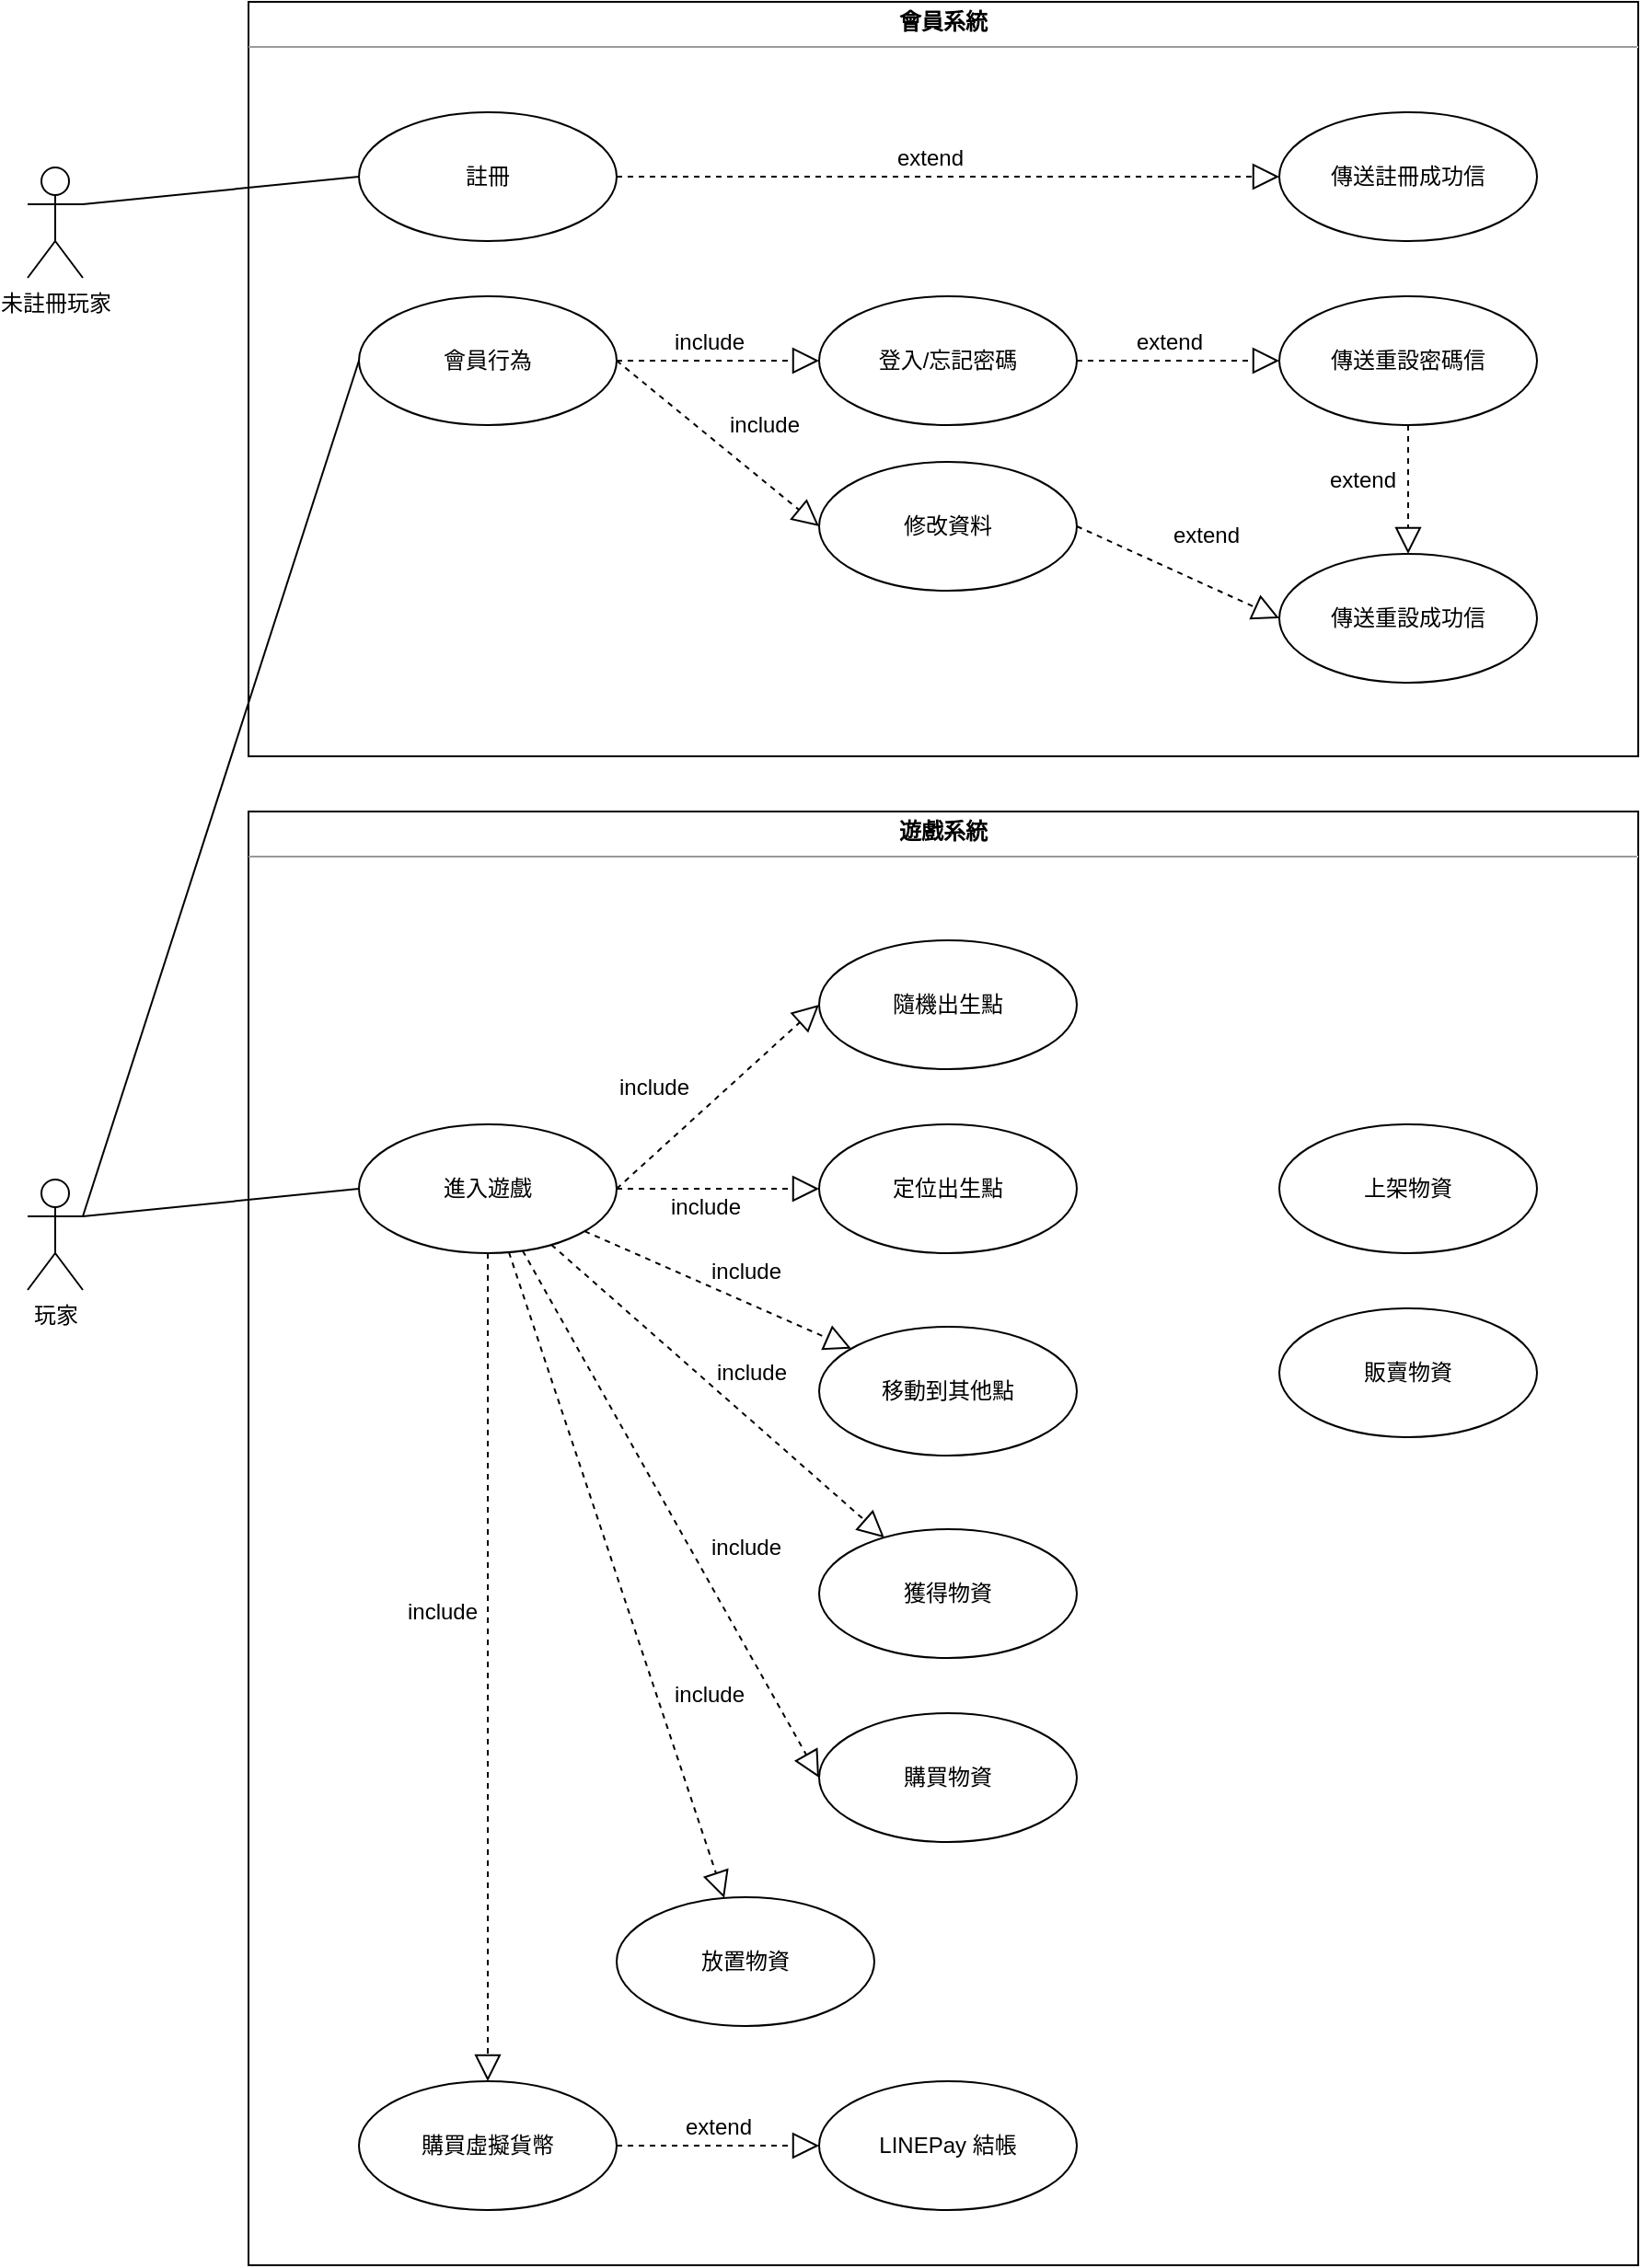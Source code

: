 <mxfile version="12.2.4" pages="3"><diagram id="eSBWmMF6HFLIKaGnoNe6" name="Use Case"><mxGraphModel dx="978" dy="552" grid="1" gridSize="10" guides="1" tooltips="1" connect="1" arrows="1" fold="1" page="1" pageScale="1" pageWidth="827" pageHeight="1169" math="0" shadow="0"><root><mxCell id="0"/><mxCell id="1" parent="0"/><mxCell id="49" value="未註冊玩家" style="shape=umlActor;verticalLabelPosition=bottom;labelBackgroundColor=#ffffff;verticalAlign=top;html=1;align=center;" parent="1" vertex="1"><mxGeometry x="80" y="170" width="30" height="60" as="geometry"/></mxCell><mxCell id="55" value="&lt;p style=&quot;margin: 0px ; margin-top: 4px ; text-align: center&quot;&gt;&lt;b&gt;會員系統&lt;/b&gt;&lt;/p&gt;&lt;hr size=&quot;1&quot;&gt;&lt;div style=&quot;height: 2px&quot;&gt;&lt;/div&gt;" style="verticalAlign=top;align=left;overflow=fill;fontSize=12;fontFamily=Helvetica;html=1;" parent="1" vertex="1"><mxGeometry x="200" y="80" width="755" height="410" as="geometry"/></mxCell><mxCell id="57" value="註冊" style="ellipse;whiteSpace=wrap;html=1;align=center;" parent="1" vertex="1"><mxGeometry x="260" y="140" width="140" height="70" as="geometry"/></mxCell><mxCell id="60" value="" style="endArrow=none;html=1;entryX=0;entryY=0.5;entryDx=0;entryDy=0;exitX=1;exitY=0.333;exitDx=0;exitDy=0;exitPerimeter=0;" parent="1" source="49" target="57" edge="1"><mxGeometry width="50" height="50" relative="1" as="geometry"><mxPoint x="80" y="390" as="sourcePoint"/><mxPoint x="180" y="380" as="targetPoint"/></mxGeometry></mxCell><mxCell id="61" value="會員行為" style="ellipse;whiteSpace=wrap;html=1;align=center;" parent="1" vertex="1"><mxGeometry x="260" y="240" width="140" height="70" as="geometry"/></mxCell><mxCell id="62" value="登入/忘記密碼" style="ellipse;whiteSpace=wrap;html=1;align=center;" parent="1" vertex="1"><mxGeometry x="510" y="240" width="140" height="70" as="geometry"/></mxCell><mxCell id="66" value="傳送重設密碼信" style="ellipse;whiteSpace=wrap;html=1;align=center;" parent="1" vertex="1"><mxGeometry x="760" y="240" width="140" height="70" as="geometry"/></mxCell><mxCell id="67" value="傳送註冊成功信" style="ellipse;whiteSpace=wrap;html=1;align=center;" parent="1" vertex="1"><mxGeometry x="760" y="140" width="140" height="70" as="geometry"/></mxCell><mxCell id="76" value="" style="endArrow=block;dashed=1;endFill=0;endSize=12;html=1;entryX=0;entryY=0.5;entryDx=0;entryDy=0;exitX=1;exitY=0.5;exitDx=0;exitDy=0;" parent="1" source="61" target="62" edge="1"><mxGeometry width="160" relative="1" as="geometry"><mxPoint x="370" y="350" as="sourcePoint"/><mxPoint x="530" y="350" as="targetPoint"/></mxGeometry></mxCell><mxCell id="78" value="include" style="text;html=1;resizable=0;points=[];autosize=1;align=center;verticalAlign=top;spacingTop=-4;" parent="1" vertex="1"><mxGeometry x="425" y="255" width="50" height="20" as="geometry"/></mxCell><mxCell id="79" value="修改資料" style="ellipse;whiteSpace=wrap;html=1;align=center;" parent="1" vertex="1"><mxGeometry x="510" y="330" width="140" height="70" as="geometry"/></mxCell><mxCell id="80" value="" style="endArrow=block;dashed=1;endFill=0;endSize=12;html=1;exitX=1;exitY=0.5;exitDx=0;exitDy=0;entryX=0;entryY=0.5;entryDx=0;entryDy=0;" parent="1" source="61" target="79" edge="1"><mxGeometry width="160" relative="1" as="geometry"><mxPoint x="360" y="364.5" as="sourcePoint"/><mxPoint x="520" y="364.5" as="targetPoint"/></mxGeometry></mxCell><mxCell id="83" value="include" style="text;html=1;resizable=0;points=[];autosize=1;align=center;verticalAlign=top;spacingTop=-4;" parent="1" vertex="1"><mxGeometry x="455" y="300" width="50" height="20" as="geometry"/></mxCell><mxCell id="87" value="" style="endArrow=block;dashed=1;endFill=0;endSize=12;html=1;exitX=1;exitY=0.5;exitDx=0;exitDy=0;" parent="1" source="62" target="66" edge="1"><mxGeometry width="160" relative="1" as="geometry"><mxPoint x="630" y="480" as="sourcePoint"/><mxPoint x="790" y="480" as="targetPoint"/></mxGeometry></mxCell><mxCell id="88" value="extend" style="text;html=1;resizable=0;points=[];autosize=1;align=center;verticalAlign=top;spacingTop=-4;" parent="1" vertex="1"><mxGeometry x="675" y="255" width="50" height="20" as="geometry"/></mxCell><mxCell id="89" value="" style="endArrow=block;dashed=1;endFill=0;endSize=12;html=1;exitX=1;exitY=0.5;exitDx=0;exitDy=0;entryX=0;entryY=0.5;entryDx=0;entryDy=0;" parent="1" source="57" target="67" edge="1"><mxGeometry width="160" relative="1" as="geometry"><mxPoint x="440" y="190" as="sourcePoint"/><mxPoint x="600" y="190" as="targetPoint"/></mxGeometry></mxCell><mxCell id="90" value="extend" style="text;html=1;resizable=0;points=[];autosize=1;align=center;verticalAlign=top;spacingTop=-4;" parent="1" vertex="1"><mxGeometry x="545" y="155" width="50" height="20" as="geometry"/></mxCell><mxCell id="91" value="傳送重設成功信" style="ellipse;whiteSpace=wrap;html=1;align=center;" parent="1" vertex="1"><mxGeometry x="760" y="380" width="140" height="70" as="geometry"/></mxCell><mxCell id="92" value="" style="endArrow=block;dashed=1;endFill=0;endSize=12;html=1;entryX=0;entryY=0.5;entryDx=0;entryDy=0;exitX=1;exitY=0.5;exitDx=0;exitDy=0;" parent="1" source="79" target="91" edge="1"><mxGeometry width="160" relative="1" as="geometry"><mxPoint x="540" y="449.5" as="sourcePoint"/><mxPoint x="700" y="449.5" as="targetPoint"/></mxGeometry></mxCell><mxCell id="93" value="extend" style="text;html=1;resizable=0;points=[];autosize=1;align=center;verticalAlign=top;spacingTop=-4;" parent="1" vertex="1"><mxGeometry x="695" y="360" width="50" height="20" as="geometry"/></mxCell><mxCell id="94" value="" style="endArrow=block;dashed=1;endFill=0;endSize=12;html=1;entryX=0.5;entryY=0;entryDx=0;entryDy=0;exitX=0.5;exitY=1;exitDx=0;exitDy=0;" parent="1" source="66" target="91" edge="1"><mxGeometry width="160" relative="1" as="geometry"><mxPoint x="110" y="580" as="sourcePoint"/><mxPoint x="270" y="580" as="targetPoint"/></mxGeometry></mxCell><mxCell id="95" value="extend" style="text;html=1;resizable=0;points=[];autosize=1;align=center;verticalAlign=top;spacingTop=-4;" parent="1" vertex="1"><mxGeometry x="780" y="330" width="50" height="20" as="geometry"/></mxCell><mxCell id="97" value="玩家" style="shape=umlActor;verticalLabelPosition=bottom;labelBackgroundColor=#ffffff;verticalAlign=top;html=1;align=center;" parent="1" vertex="1"><mxGeometry x="80" y="720" width="30" height="60" as="geometry"/></mxCell><mxCell id="98" value="" style="endArrow=none;html=1;entryX=1;entryY=0.333;entryDx=0;entryDy=0;entryPerimeter=0;exitX=0;exitY=0.5;exitDx=0;exitDy=0;" parent="1" source="61" target="97" edge="1"><mxGeometry width="50" height="50" relative="1" as="geometry"><mxPoint x="70" y="870" as="sourcePoint"/><mxPoint x="120" y="820" as="targetPoint"/></mxGeometry></mxCell><mxCell id="99" value="&lt;p style=&quot;margin: 0px ; margin-top: 4px ; text-align: center&quot;&gt;&lt;b&gt;遊戲系統&lt;/b&gt;&lt;/p&gt;&lt;hr size=&quot;1&quot;&gt;&lt;div style=&quot;height: 2px&quot;&gt;&lt;/div&gt;" style="verticalAlign=top;align=left;overflow=fill;fontSize=12;fontFamily=Helvetica;html=1;" parent="1" vertex="1"><mxGeometry x="200" y="520" width="755" height="790" as="geometry"/></mxCell><mxCell id="100" value="進入遊戲" style="ellipse;whiteSpace=wrap;html=1;align=center;" parent="1" vertex="1"><mxGeometry x="260" y="690" width="140" height="70" as="geometry"/></mxCell><mxCell id="101" value="移動到其他點" style="ellipse;whiteSpace=wrap;html=1;align=center;" parent="1" vertex="1"><mxGeometry x="510" y="800" width="140" height="70" as="geometry"/></mxCell><mxCell id="102" value="定位出生點" style="ellipse;whiteSpace=wrap;html=1;align=center;" parent="1" vertex="1"><mxGeometry x="510" y="690" width="140" height="70" as="geometry"/></mxCell><mxCell id="103" value="隨機出生點" style="ellipse;whiteSpace=wrap;html=1;align=center;" parent="1" vertex="1"><mxGeometry x="510" y="590" width="140" height="70" as="geometry"/></mxCell><mxCell id="104" value="購買虛擬貨幣" style="ellipse;whiteSpace=wrap;html=1;align=center;" parent="1" vertex="1"><mxGeometry x="260" y="1210" width="140" height="70" as="geometry"/></mxCell><mxCell id="105" value="放置物資" style="ellipse;whiteSpace=wrap;html=1;align=center;" parent="1" vertex="1"><mxGeometry x="400" y="1110" width="140" height="70" as="geometry"/></mxCell><mxCell id="106" value="LINEPay 結帳" style="ellipse;whiteSpace=wrap;html=1;align=center;" parent="1" vertex="1"><mxGeometry x="510" y="1210" width="140" height="70" as="geometry"/></mxCell><mxCell id="108" value="" style="endArrow=block;dashed=1;endFill=0;endSize=12;html=1;entryX=0;entryY=0.5;entryDx=0;entryDy=0;" parent="1" source="104" target="106" edge="1"><mxGeometry width="160" relative="1" as="geometry"><mxPoint x="431.5" y="1245" as="sourcePoint"/><mxPoint x="281.5" y="1530" as="targetPoint"/></mxGeometry></mxCell><mxCell id="111" value="" style="endArrow=block;dashed=1;endFill=0;endSize=12;html=1;entryX=0;entryY=0.5;entryDx=0;entryDy=0;" parent="1" source="100" target="102" edge="1"><mxGeometry width="160" relative="1" as="geometry"><mxPoint x="90" y="1210" as="sourcePoint"/><mxPoint x="250" y="1210" as="targetPoint"/></mxGeometry></mxCell><mxCell id="112" value="" style="endArrow=block;dashed=1;endFill=0;endSize=12;html=1;entryX=0;entryY=0.5;entryDx=0;entryDy=0;exitX=1;exitY=0.5;exitDx=0;exitDy=0;" parent="1" source="100" target="103" edge="1"><mxGeometry width="160" relative="1" as="geometry"><mxPoint x="90" y="1210" as="sourcePoint"/><mxPoint x="250" y="1210" as="targetPoint"/></mxGeometry></mxCell><mxCell id="113" value="extend" style="text;html=1;resizable=0;points=[];autosize=1;align=center;verticalAlign=top;spacingTop=-4;" parent="1" vertex="1"><mxGeometry x="430" y="1225" width="50" height="20" as="geometry"/></mxCell><mxCell id="114" value="include" style="text;html=1;resizable=0;points=[];autosize=1;align=center;verticalAlign=top;spacingTop=-4;" parent="1" vertex="1"><mxGeometry x="395" y="660" width="50" height="20" as="geometry"/></mxCell><mxCell id="115" value="include" style="text;html=1;resizable=0;points=[];autosize=1;align=center;verticalAlign=top;spacingTop=-4;" parent="1" vertex="1"><mxGeometry x="422.5" y="725" width="50" height="20" as="geometry"/></mxCell><mxCell id="117" value="" style="endArrow=none;html=1;entryX=0;entryY=0.5;entryDx=0;entryDy=0;exitX=1;exitY=0.333;exitDx=0;exitDy=0;exitPerimeter=0;" parent="1" source="97" target="100" edge="1"><mxGeometry width="50" height="50" relative="1" as="geometry"><mxPoint x="70" y="1210" as="sourcePoint"/><mxPoint x="120" y="1160" as="targetPoint"/></mxGeometry></mxCell><mxCell id="118" value="購買物資" style="ellipse;whiteSpace=wrap;html=1;align=center;" parent="1" vertex="1"><mxGeometry x="510" y="1010" width="140" height="70" as="geometry"/></mxCell><mxCell id="119" value="獲得物資" style="ellipse;whiteSpace=wrap;html=1;align=center;" parent="1" vertex="1"><mxGeometry x="510" y="910" width="140" height="70" as="geometry"/></mxCell><mxCell id="122" value="販賣物資" style="ellipse;whiteSpace=wrap;html=1;align=center;" parent="1" vertex="1"><mxGeometry x="760" y="790" width="140" height="70" as="geometry"/></mxCell><mxCell id="125" value="上架物資" style="ellipse;whiteSpace=wrap;html=1;" parent="1" vertex="1"><mxGeometry x="760" y="690" width="140" height="70" as="geometry"/></mxCell><mxCell id="3rtpd3O8W8DhQnp_8Ne0-128" value="" style="endArrow=block;dashed=1;endFill=0;endSize=12;html=1;" parent="1" source="100" target="101" edge="1"><mxGeometry width="160" relative="1" as="geometry"><mxPoint x="410" y="735" as="sourcePoint"/><mxPoint x="520" y="735" as="targetPoint"/></mxGeometry></mxCell><mxCell id="QIFAyew5O04mcpTMJEk3-125" value="" style="endArrow=block;dashed=1;endFill=0;endSize=12;html=1;" parent="1" source="100" target="119" edge="1"><mxGeometry width="160" relative="1" as="geometry"><mxPoint x="392.73" y="758.019" as="sourcePoint"/><mxPoint x="537.45" y="821.878" as="targetPoint"/></mxGeometry></mxCell><mxCell id="QIFAyew5O04mcpTMJEk3-126" value="include" style="text;html=1;resizable=0;points=[];autosize=1;align=center;verticalAlign=top;spacingTop=-4;" parent="1" vertex="1"><mxGeometry x="445" y="760" width="50" height="20" as="geometry"/></mxCell><mxCell id="QIFAyew5O04mcpTMJEk3-127" value="include" style="text;html=1;resizable=0;points=[];autosize=1;align=center;verticalAlign=top;spacingTop=-4;" parent="1" vertex="1"><mxGeometry x="447.5" y="815" width="50" height="20" as="geometry"/></mxCell><mxCell id="o_u_2FLM4dZKOLB6ThgF-126" value="" style="endArrow=block;dashed=1;endFill=0;endSize=12;html=1;entryX=0;entryY=0.5;entryDx=0;entryDy=0;" parent="1" source="100" target="118" edge="1"><mxGeometry width="160" relative="1" as="geometry"><mxPoint x="380" y="780" as="sourcePoint"/><mxPoint x="537.45" y="821.878" as="targetPoint"/></mxGeometry></mxCell><mxCell id="o_u_2FLM4dZKOLB6ThgF-127" value="include" style="text;html=1;resizable=0;points=[];autosize=1;align=center;verticalAlign=top;spacingTop=-4;" parent="1" vertex="1"><mxGeometry x="445" y="910" width="50" height="20" as="geometry"/></mxCell><mxCell id="o_u_2FLM4dZKOLB6ThgF-129" value="" style="endArrow=block;dashed=1;endFill=0;endSize=12;html=1;" parent="1" source="100" target="105" edge="1"><mxGeometry width="160" relative="1" as="geometry"><mxPoint x="374.608" y="765.423" as="sourcePoint"/><mxPoint x="555.419" y="924.569" as="targetPoint"/></mxGeometry></mxCell><mxCell id="o_u_2FLM4dZKOLB6ThgF-130" value="" style="endArrow=block;dashed=1;endFill=0;endSize=12;html=1;" parent="1" source="100" target="104" edge="1"><mxGeometry width="160" relative="1" as="geometry"><mxPoint x="351.479" y="769.526" as="sourcePoint"/><mxPoint x="468.492" y="1120.476" as="targetPoint"/></mxGeometry></mxCell><mxCell id="o_u_2FLM4dZKOLB6ThgF-131" value="include" style="text;html=1;resizable=0;points=[];autosize=1;align=center;verticalAlign=top;spacingTop=-4;" parent="1" vertex="1"><mxGeometry x="425" y="990" width="50" height="20" as="geometry"/></mxCell><mxCell id="o_u_2FLM4dZKOLB6ThgF-132" value="include" style="text;html=1;resizable=0;points=[];autosize=1;align=center;verticalAlign=top;spacingTop=-4;" parent="1" vertex="1"><mxGeometry x="280" y="945" width="50" height="20" as="geometry"/></mxCell></root></mxGraphModel></diagram><diagram id="-BFLscDNyfiJhEZa2VK1" name="Flow Chart"><mxGraphModel dx="674" dy="381" grid="1" gridSize="10" guides="1" tooltips="1" connect="1" arrows="1" fold="1" page="1" pageScale="1" pageWidth="827" pageHeight="1169" math="0" shadow="0"><root><mxCell id="2B0QJx3u0GfO7Kwg4xzv-0"/><mxCell id="2B0QJx3u0GfO7Kwg4xzv-1" parent="2B0QJx3u0GfO7Kwg4xzv-0"/><mxCell id="2B0QJx3u0GfO7Kwg4xzv-12" style="edgeStyle=orthogonalEdgeStyle;rounded=0;orthogonalLoop=1;jettySize=auto;html=1;exitX=0.5;exitY=1;exitDx=0;exitDy=0;exitPerimeter=0;entryX=0.5;entryY=0;entryDx=0;entryDy=0;" parent="2B0QJx3u0GfO7Kwg4xzv-1" source="2B0QJx3u0GfO7Kwg4xzv-3" target="2B0QJx3u0GfO7Kwg4xzv-11" edge="1"><mxGeometry relative="1" as="geometry"/></mxCell><mxCell id="2B0QJx3u0GfO7Kwg4xzv-3" value="開始" style="strokeWidth=2;html=1;shape=mxgraph.flowchart.terminator;whiteSpace=wrap;fillColor=#d5e8d4;strokeColor=#82b366;" parent="2B0QJx3u0GfO7Kwg4xzv-1" vertex="1"><mxGeometry x="265" y="23.5" width="100" height="60" as="geometry"/></mxCell><mxCell id="2B0QJx3u0GfO7Kwg4xzv-6" style="edgeStyle=orthogonalEdgeStyle;rounded=0;orthogonalLoop=1;jettySize=auto;html=1;exitX=0.5;exitY=1;exitDx=0;exitDy=0;exitPerimeter=0;" parent="2B0QJx3u0GfO7Kwg4xzv-1" source="2B0QJx3u0GfO7Kwg4xzv-4" target="2B0QJx3u0GfO7Kwg4xzv-5" edge="1"><mxGeometry relative="1" as="geometry"/></mxCell><mxCell id="ZdTlQOGnZ5P6fcP-tdQN-5" style="edgeStyle=orthogonalEdgeStyle;rounded=0;orthogonalLoop=1;jettySize=auto;html=1;exitX=0;exitY=0.5;exitDx=0;exitDy=0;exitPerimeter=0;entryX=0;entryY=0.5;entryDx=0;entryDy=0;" parent="2B0QJx3u0GfO7Kwg4xzv-1" source="2B0QJx3u0GfO7Kwg4xzv-4" target="ZdTlQOGnZ5P6fcP-tdQN-0" edge="1"><mxGeometry relative="1" as="geometry"><Array as="points"><mxPoint x="110" y="294"/><mxPoint x="110" y="744"/></Array></mxGeometry></mxCell><mxCell id="2B0QJx3u0GfO7Kwg4xzv-4" value="已登入" style="strokeWidth=2;html=1;shape=mxgraph.flowchart.decision;whiteSpace=wrap;fillColor=#ffe6cc;strokeColor=#d79b00;" parent="2B0QJx3u0GfO7Kwg4xzv-1" vertex="1"><mxGeometry x="265" y="263.5" width="100" height="60" as="geometry"/></mxCell><mxCell id="ZdTlQOGnZ5P6fcP-tdQN-4" style="edgeStyle=orthogonalEdgeStyle;rounded=0;orthogonalLoop=1;jettySize=auto;html=1;exitX=1;exitY=0.5;exitDx=0;exitDy=0;exitPerimeter=0;entryX=0;entryY=0.5;entryDx=0;entryDy=0;" parent="2B0QJx3u0GfO7Kwg4xzv-1" source="2B0QJx3u0GfO7Kwg4xzv-5" target="ZdTlQOGnZ5P6fcP-tdQN-3" edge="1"><mxGeometry relative="1" as="geometry"/></mxCell><mxCell id="ZdTlQOGnZ5P6fcP-tdQN-52" style="edgeStyle=orthogonalEdgeStyle;rounded=0;orthogonalLoop=1;jettySize=auto;html=1;exitX=0.5;exitY=1;exitDx=0;exitDy=0;exitPerimeter=0;entryX=0.5;entryY=0;entryDx=0;entryDy=0;fontColor=#FF0000;" parent="2B0QJx3u0GfO7Kwg4xzv-1" source="2B0QJx3u0GfO7Kwg4xzv-5" target="ZdTlQOGnZ5P6fcP-tdQN-51" edge="1"><mxGeometry relative="1" as="geometry"/></mxCell><mxCell id="2B0QJx3u0GfO7Kwg4xzv-5" value="已註冊" style="strokeWidth=2;html=1;shape=mxgraph.flowchart.decision;whiteSpace=wrap;fillColor=#ffe6cc;strokeColor=#d79b00;" parent="2B0QJx3u0GfO7Kwg4xzv-1" vertex="1"><mxGeometry x="265" y="373.5" width="100" height="60" as="geometry"/></mxCell><mxCell id="2B0QJx3u0GfO7Kwg4xzv-8" value="false" style="text;html=1;resizable=0;points=[];autosize=1;align=center;verticalAlign=top;spacingTop=-4;" parent="2B0QJx3u0GfO7Kwg4xzv-1" vertex="1"><mxGeometry x="315" y="338.5" width="40" height="20" as="geometry"/></mxCell><mxCell id="2B0QJx3u0GfO7Kwg4xzv-15" style="edgeStyle=orthogonalEdgeStyle;rounded=0;orthogonalLoop=1;jettySize=auto;html=1;exitX=0.5;exitY=1;exitDx=0;exitDy=0;" parent="2B0QJx3u0GfO7Kwg4xzv-1" source="2B0QJx3u0GfO7Kwg4xzv-11" target="2B0QJx3u0GfO7Kwg4xzv-4" edge="1"><mxGeometry relative="1" as="geometry"/></mxCell><mxCell id="2B0QJx3u0GfO7Kwg4xzv-11" value="起始登入畫面" style="rounded=1;whiteSpace=wrap;html=1;align=center;fillColor=#dae8fc;strokeColor=#6c8ebf;" parent="2B0QJx3u0GfO7Kwg4xzv-1" vertex="1"><mxGeometry x="255" y="143.5" width="120" height="60" as="geometry"/></mxCell><mxCell id="ZdTlQOGnZ5P6fcP-tdQN-31" style="edgeStyle=orthogonalEdgeStyle;rounded=0;orthogonalLoop=1;jettySize=auto;html=1;exitX=0.5;exitY=1;exitDx=0;exitDy=0;fontColor=#FF0000;" parent="2B0QJx3u0GfO7Kwg4xzv-1" source="ZdTlQOGnZ5P6fcP-tdQN-0" target="ZdTlQOGnZ5P6fcP-tdQN-30" edge="1"><mxGeometry relative="1" as="geometry"/></mxCell><mxCell id="ZdTlQOGnZ5P6fcP-tdQN-0" value="地圖主畫面" style="rounded=1;whiteSpace=wrap;html=1;align=center;fillColor=#dae8fc;strokeColor=#6c8ebf;" parent="2B0QJx3u0GfO7Kwg4xzv-1" vertex="1"><mxGeometry x="255" y="713.5" width="120" height="60" as="geometry"/></mxCell><mxCell id="ZdTlQOGnZ5P6fcP-tdQN-10" style="edgeStyle=orthogonalEdgeStyle;rounded=0;orthogonalLoop=1;jettySize=auto;html=1;exitX=1;exitY=0.5;exitDx=0;exitDy=0;entryX=0;entryY=0.5;entryDx=0;entryDy=0;entryPerimeter=0;" parent="2B0QJx3u0GfO7Kwg4xzv-1" source="ZdTlQOGnZ5P6fcP-tdQN-3" target="ZdTlQOGnZ5P6fcP-tdQN-9" edge="1"><mxGeometry relative="1" as="geometry"/></mxCell><mxCell id="ZdTlQOGnZ5P6fcP-tdQN-3" value="註冊" style="rounded=1;whiteSpace=wrap;html=1;align=center;fillColor=#d5e8d4;strokeColor=#82b366;" parent="2B0QJx3u0GfO7Kwg4xzv-1" vertex="1"><mxGeometry x="445" y="373.5" width="120" height="60" as="geometry"/></mxCell><mxCell id="ZdTlQOGnZ5P6fcP-tdQN-7" value="false" style="text;html=1;resizable=0;points=[];autosize=1;align=center;verticalAlign=top;spacingTop=-4;" parent="2B0QJx3u0GfO7Kwg4xzv-1" vertex="1"><mxGeometry x="385" y="383.5" width="40" height="20" as="geometry"/></mxCell><mxCell id="ZdTlQOGnZ5P6fcP-tdQN-12" style="edgeStyle=orthogonalEdgeStyle;rounded=0;orthogonalLoop=1;jettySize=auto;html=1;exitX=0.5;exitY=0;exitDx=0;exitDy=0;exitPerimeter=0;entryX=0.5;entryY=1;entryDx=0;entryDy=0;" parent="2B0QJx3u0GfO7Kwg4xzv-1" source="ZdTlQOGnZ5P6fcP-tdQN-9" target="ZdTlQOGnZ5P6fcP-tdQN-11" edge="1"><mxGeometry relative="1" as="geometry"/></mxCell><mxCell id="ZdTlQOGnZ5P6fcP-tdQN-50" style="edgeStyle=orthogonalEdgeStyle;rounded=0;orthogonalLoop=1;jettySize=auto;html=1;exitX=1;exitY=0.5;exitDx=0;exitDy=0;exitPerimeter=0;fontColor=#FF0000;" parent="2B0QJx3u0GfO7Kwg4xzv-1" source="ZdTlQOGnZ5P6fcP-tdQN-9" target="ZdTlQOGnZ5P6fcP-tdQN-49" edge="1"><mxGeometry relative="1" as="geometry"><mxPoint x="755.143" y="403.857" as="sourcePoint"/></mxGeometry></mxCell><mxCell id="ZdTlQOGnZ5P6fcP-tdQN-9" value="資料格式&lt;br&gt;輸入正確" style="strokeWidth=2;html=1;shape=mxgraph.flowchart.decision;whiteSpace=wrap;fillColor=#ffe6cc;strokeColor=#d79b00;" parent="2B0QJx3u0GfO7Kwg4xzv-1" vertex="1"><mxGeometry x="635" y="373.5" width="100" height="60" as="geometry"/></mxCell><mxCell id="-D3CFxDxSTfiE3MvNlNp-0" style="edgeStyle=orthogonalEdgeStyle;rounded=0;orthogonalLoop=1;jettySize=auto;html=1;exitX=0;exitY=0.5;exitDx=0;exitDy=0;entryX=1;entryY=0.5;entryDx=0;entryDy=0;fontColor=#FF0000;" parent="2B0QJx3u0GfO7Kwg4xzv-1" source="ZdTlQOGnZ5P6fcP-tdQN-11" target="2B0QJx3u0GfO7Kwg4xzv-11" edge="1"><mxGeometry relative="1" as="geometry"/></mxCell><mxCell id="ZdTlQOGnZ5P6fcP-tdQN-11" value="&lt;span&gt;註冊失敗&lt;/span&gt;" style="rounded=0;whiteSpace=wrap;html=1;align=center;fontStyle=0" parent="2B0QJx3u0GfO7Kwg4xzv-1" vertex="1"><mxGeometry x="625" y="143.5" width="120" height="60" as="geometry"/></mxCell><mxCell id="ZdTlQOGnZ5P6fcP-tdQN-13" value="false" style="text;html=1;resizable=0;points=[];autosize=1;align=center;verticalAlign=top;spacingTop=-4;" parent="2B0QJx3u0GfO7Kwg4xzv-1" vertex="1"><mxGeometry x="685" y="278.5" width="40" height="20" as="geometry"/></mxCell><mxCell id="ZdTlQOGnZ5P6fcP-tdQN-15" value="true" style="text;html=1;resizable=0;points=[];autosize=1;align=center;verticalAlign=top;spacingTop=-4;" parent="2B0QJx3u0GfO7Kwg4xzv-1" vertex="1"><mxGeometry x="755" y="383.5" width="40" height="20" as="geometry"/></mxCell><mxCell id="ZdTlQOGnZ5P6fcP-tdQN-22" style="edgeStyle=orthogonalEdgeStyle;rounded=0;orthogonalLoop=1;jettySize=auto;html=1;exitX=0.5;exitY=1;exitDx=0;exitDy=0;exitPerimeter=0;fontColor=#FF0000;" parent="2B0QJx3u0GfO7Kwg4xzv-1" source="ZdTlQOGnZ5P6fcP-tdQN-19" target="ZdTlQOGnZ5P6fcP-tdQN-0" edge="1"><mxGeometry relative="1" as="geometry"/></mxCell><mxCell id="ZdTlQOGnZ5P6fcP-tdQN-25" style="edgeStyle=orthogonalEdgeStyle;rounded=0;orthogonalLoop=1;jettySize=auto;html=1;exitX=1;exitY=0.5;exitDx=0;exitDy=0;exitPerimeter=0;fontColor=#FF0000;" parent="2B0QJx3u0GfO7Kwg4xzv-1" source="ZdTlQOGnZ5P6fcP-tdQN-19" target="ZdTlQOGnZ5P6fcP-tdQN-24" edge="1"><mxGeometry relative="1" as="geometry"/></mxCell><mxCell id="ZdTlQOGnZ5P6fcP-tdQN-19" value="登入成功" style="strokeWidth=2;html=1;shape=mxgraph.flowchart.decision;whiteSpace=wrap;fillColor=#ffe6cc;strokeColor=#d79b00;" parent="2B0QJx3u0GfO7Kwg4xzv-1" vertex="1"><mxGeometry x="265" y="593.5" width="100" height="60" as="geometry"/></mxCell><mxCell id="ZdTlQOGnZ5P6fcP-tdQN-23" value="true" style="text;html=1;resizable=0;points=[];autosize=1;align=center;verticalAlign=top;spacingTop=-4;" parent="2B0QJx3u0GfO7Kwg4xzv-1" vertex="1"><mxGeometry x="315" y="673.5" width="40" height="20" as="geometry"/></mxCell><mxCell id="REVk907wUNQmZN7x0w7B-1" style="edgeStyle=orthogonalEdgeStyle;rounded=0;orthogonalLoop=1;jettySize=auto;html=1;entryX=1;entryY=0.75;entryDx=0;entryDy=0;" parent="2B0QJx3u0GfO7Kwg4xzv-1" source="ZdTlQOGnZ5P6fcP-tdQN-24" target="2B0QJx3u0GfO7Kwg4xzv-11" edge="1"><mxGeometry relative="1" as="geometry"><Array as="points"><mxPoint x="590" y="624"/><mxPoint x="590" y="189"/></Array></mxGeometry></mxCell><mxCell id="ZdTlQOGnZ5P6fcP-tdQN-24" value="&lt;span&gt;登入失敗&lt;/span&gt;" style="rounded=0;whiteSpace=wrap;html=1;align=center;fontStyle=0" parent="2B0QJx3u0GfO7Kwg4xzv-1" vertex="1"><mxGeometry x="445" y="593.5" width="120" height="60" as="geometry"/></mxCell><mxCell id="ZdTlQOGnZ5P6fcP-tdQN-26" value="false" style="text;html=1;resizable=0;points=[];autosize=1;align=center;verticalAlign=top;spacingTop=-4;" parent="2B0QJx3u0GfO7Kwg4xzv-1" vertex="1"><mxGeometry x="385" y="603.5" width="40" height="20" as="geometry"/></mxCell><mxCell id="ZdTlQOGnZ5P6fcP-tdQN-33" style="edgeStyle=orthogonalEdgeStyle;rounded=0;orthogonalLoop=1;jettySize=auto;html=1;exitX=1;exitY=0.5;exitDx=0;exitDy=0;exitPerimeter=0;fontColor=#FF0000;" parent="2B0QJx3u0GfO7Kwg4xzv-1" source="ZdTlQOGnZ5P6fcP-tdQN-30" target="ZdTlQOGnZ5P6fcP-tdQN-39" edge="1"><mxGeometry relative="1" as="geometry"><mxPoint x="444.647" y="853.912" as="targetPoint"/></mxGeometry></mxCell><mxCell id="ZdTlQOGnZ5P6fcP-tdQN-36" style="edgeStyle=orthogonalEdgeStyle;rounded=0;orthogonalLoop=1;jettySize=auto;html=1;exitX=0.5;exitY=1;exitDx=0;exitDy=0;exitPerimeter=0;fontColor=#FF0000;" parent="2B0QJx3u0GfO7Kwg4xzv-1" source="ZdTlQOGnZ5P6fcP-tdQN-30" target="ZdTlQOGnZ5P6fcP-tdQN-40" edge="1"><mxGeometry relative="1" as="geometry"><mxPoint x="315.235" y="943.324" as="targetPoint"/></mxGeometry></mxCell><mxCell id="ZdTlQOGnZ5P6fcP-tdQN-30" value="定位成功" style="strokeWidth=2;html=1;shape=mxgraph.flowchart.decision;whiteSpace=wrap;fillColor=#ffe6cc;strokeColor=#d79b00;" parent="2B0QJx3u0GfO7Kwg4xzv-1" vertex="1"><mxGeometry x="265" y="823.5" width="100" height="60" as="geometry"/></mxCell><mxCell id="ZdTlQOGnZ5P6fcP-tdQN-34" value="false" style="text;html=1;resizable=0;points=[];autosize=1;align=center;verticalAlign=top;spacingTop=-4;" parent="2B0QJx3u0GfO7Kwg4xzv-1" vertex="1"><mxGeometry x="385" y="833.5" width="40" height="20" as="geometry"/></mxCell><mxCell id="ZdTlQOGnZ5P6fcP-tdQN-37" value="true" style="text;html=1;resizable=0;points=[];autosize=1;align=center;verticalAlign=top;spacingTop=-4;" parent="2B0QJx3u0GfO7Kwg4xzv-1" vertex="1"><mxGeometry x="315" y="903.5" width="40" height="20" as="geometry"/></mxCell><mxCell id="ZdTlQOGnZ5P6fcP-tdQN-43" style="edgeStyle=orthogonalEdgeStyle;rounded=0;orthogonalLoop=1;jettySize=auto;html=1;exitX=0.5;exitY=1;exitDx=0;exitDy=0;fontColor=#FF0000;" parent="2B0QJx3u0GfO7Kwg4xzv-1" source="ZdTlQOGnZ5P6fcP-tdQN-39" target="ZdTlQOGnZ5P6fcP-tdQN-44" edge="1"><mxGeometry relative="1" as="geometry"><mxPoint x="504.647" y="943.324" as="targetPoint"/></mxGeometry></mxCell><mxCell id="ZdTlQOGnZ5P6fcP-tdQN-39" value="隨機出生點" style="rounded=0;whiteSpace=wrap;html=1;align=center;" parent="2B0QJx3u0GfO7Kwg4xzv-1" vertex="1"><mxGeometry x="445" y="823.5" width="120" height="60" as="geometry"/></mxCell><mxCell id="ZdTlQOGnZ5P6fcP-tdQN-42" style="edgeStyle=orthogonalEdgeStyle;rounded=0;orthogonalLoop=1;jettySize=auto;html=1;exitX=1;exitY=0.5;exitDx=0;exitDy=0;fontColor=#FF0000;" parent="2B0QJx3u0GfO7Kwg4xzv-1" source="ZdTlQOGnZ5P6fcP-tdQN-40" target="ZdTlQOGnZ5P6fcP-tdQN-44" edge="1"><mxGeometry relative="1" as="geometry"><mxPoint x="444.647" y="973.912" as="targetPoint"/></mxGeometry></mxCell><mxCell id="ZdTlQOGnZ5P6fcP-tdQN-40" value="固定出生點" style="rounded=0;whiteSpace=wrap;html=1;align=center;" parent="2B0QJx3u0GfO7Kwg4xzv-1" vertex="1"><mxGeometry x="255" y="943.5" width="120" height="60" as="geometry"/></mxCell><mxCell id="HU8oFatyoiW-bLoGa6HE-0" style="edgeStyle=orthogonalEdgeStyle;rounded=0;orthogonalLoop=1;jettySize=auto;html=1;exitX=1;exitY=0.5;exitDx=0;exitDy=0;entryX=0;entryY=0.5;entryDx=0;entryDy=0;fontColor=#FF0000;" parent="2B0QJx3u0GfO7Kwg4xzv-1" source="ZdTlQOGnZ5P6fcP-tdQN-44" target="ZdTlQOGnZ5P6fcP-tdQN-72" edge="1"><mxGeometry relative="1" as="geometry"><Array as="points"><mxPoint x="620" y="973"/><mxPoint x="620" y="793"/></Array></mxGeometry></mxCell><mxCell id="HU8oFatyoiW-bLoGa6HE-1" style="edgeStyle=orthogonalEdgeStyle;rounded=0;orthogonalLoop=1;jettySize=auto;html=1;entryX=0;entryY=0.5;entryDx=0;entryDy=0;fontColor=#FF0000;" parent="2B0QJx3u0GfO7Kwg4xzv-1" source="ZdTlQOGnZ5P6fcP-tdQN-44" target="7-XKpH1U1mvIAFHrj_Mz-3" edge="1"><mxGeometry relative="1" as="geometry"/></mxCell><mxCell id="HU8oFatyoiW-bLoGa6HE-2" style="edgeStyle=orthogonalEdgeStyle;rounded=0;orthogonalLoop=1;jettySize=auto;html=1;entryX=0;entryY=0.5;entryDx=0;entryDy=0;fontColor=#FF0000;" parent="2B0QJx3u0GfO7Kwg4xzv-1" source="ZdTlQOGnZ5P6fcP-tdQN-44" target="7-XKpH1U1mvIAFHrj_Mz-4" edge="1"><mxGeometry relative="1" as="geometry"/></mxCell><mxCell id="HU8oFatyoiW-bLoGa6HE-3" style="edgeStyle=orthogonalEdgeStyle;rounded=0;orthogonalLoop=1;jettySize=auto;html=1;entryX=0.5;entryY=1;entryDx=0;entryDy=0;fontColor=#FF0000;" parent="2B0QJx3u0GfO7Kwg4xzv-1" source="ZdTlQOGnZ5P6fcP-tdQN-44" target="P456Q0TPdh20zFNX-QNL-0" edge="1"><mxGeometry relative="1" as="geometry"><Array as="points"><mxPoint x="619.5" y="973.5"/><mxPoint x="619.5" y="463.5"/><mxPoint x="1236.5" y="463.5"/></Array></mxGeometry></mxCell><mxCell id="HU8oFatyoiW-bLoGa6HE-5" style="edgeStyle=orthogonalEdgeStyle;rounded=0;orthogonalLoop=1;jettySize=auto;html=1;exitX=1;exitY=0.5;exitDx=0;exitDy=0;entryX=0;entryY=0.5;entryDx=0;entryDy=0;fontColor=#FF0000;" parent="2B0QJx3u0GfO7Kwg4xzv-1" source="ZdTlQOGnZ5P6fcP-tdQN-44" target="ZdTlQOGnZ5P6fcP-tdQN-71" edge="1"><mxGeometry relative="1" as="geometry"/></mxCell><mxCell id="ZdTlQOGnZ5P6fcP-tdQN-44" value="開始遊戲操作" style="rounded=1;whiteSpace=wrap;html=1;fillColor=#d5e8d4;align=center;strokeColor=#82b366;" parent="2B0QJx3u0GfO7Kwg4xzv-1" vertex="1"><mxGeometry x="445" y="943.5" width="120" height="60" as="geometry"/></mxCell><mxCell id="ZdTlQOGnZ5P6fcP-tdQN-45" value="輸入密碼" style="shape=parallelogram;html=1;strokeWidth=2;perimeter=parallelogramPerimeter;whiteSpace=wrap;rounded=1;arcSize=12;size=0.23;fillColor=#f8cecc;align=center;strokeColor=#b85450;" parent="2B0QJx3u0GfO7Kwg4xzv-1" vertex="1"><mxGeometry x="455" y="248.5" width="100" height="30" as="geometry"/></mxCell><mxCell id="ZdTlQOGnZ5P6fcP-tdQN-46" value="輸入信箱" style="shape=parallelogram;html=1;strokeWidth=2;perimeter=parallelogramPerimeter;whiteSpace=wrap;rounded=1;arcSize=12;size=0.23;fillColor=#f8cecc;align=center;strokeColor=#b85450;" parent="2B0QJx3u0GfO7Kwg4xzv-1" vertex="1"><mxGeometry x="455" y="288.5" width="100" height="30" as="geometry"/></mxCell><mxCell id="ZdTlQOGnZ5P6fcP-tdQN-47" value="輸入用戶名" style="shape=parallelogram;html=1;strokeWidth=2;perimeter=parallelogramPerimeter;whiteSpace=wrap;rounded=1;arcSize=12;size=0.23;fillColor=#f8cecc;align=center;strokeColor=#b85450;" parent="2B0QJx3u0GfO7Kwg4xzv-1" vertex="1"><mxGeometry x="455" y="208.5" width="100" height="30" as="geometry"/></mxCell><mxCell id="ZdTlQOGnZ5P6fcP-tdQN-48" value="輸入驗證碼" style="shape=parallelogram;html=1;strokeWidth=2;perimeter=parallelogramPerimeter;whiteSpace=wrap;rounded=1;arcSize=12;size=0.23;fillColor=#f8cecc;align=center;strokeColor=#b85450;" parent="2B0QJx3u0GfO7Kwg4xzv-1" vertex="1"><mxGeometry x="455" y="331" width="100" height="30" as="geometry"/></mxCell><mxCell id="-D3CFxDxSTfiE3MvNlNp-1" style="edgeStyle=orthogonalEdgeStyle;rounded=0;orthogonalLoop=1;jettySize=auto;html=1;entryX=0.5;entryY=1;entryDx=0;entryDy=0;entryPerimeter=0;fontColor=#FF0000;" parent="2B0QJx3u0GfO7Kwg4xzv-1" source="ZdTlQOGnZ5P6fcP-tdQN-49" target="ZdTlQOGnZ5P6fcP-tdQN-62" edge="1"><mxGeometry relative="1" as="geometry"/></mxCell><mxCell id="ZdTlQOGnZ5P6fcP-tdQN-49" value="&lt;span&gt;寄驗證信&lt;/span&gt;" style="rounded=0;whiteSpace=wrap;html=1;align=center;fontStyle=0" parent="2B0QJx3u0GfO7Kwg4xzv-1" vertex="1"><mxGeometry x="815" y="373.5" width="120" height="60" as="geometry"/></mxCell><mxCell id="ZdTlQOGnZ5P6fcP-tdQN-53" style="edgeStyle=orthogonalEdgeStyle;rounded=0;orthogonalLoop=1;jettySize=auto;html=1;exitX=0.5;exitY=1;exitDx=0;exitDy=0;entryX=0.5;entryY=0;entryDx=0;entryDy=0;entryPerimeter=0;fontColor=#FF0000;" parent="2B0QJx3u0GfO7Kwg4xzv-1" source="ZdTlQOGnZ5P6fcP-tdQN-51" target="ZdTlQOGnZ5P6fcP-tdQN-19" edge="1"><mxGeometry relative="1" as="geometry"/></mxCell><mxCell id="ZdTlQOGnZ5P6fcP-tdQN-51" value="登入" style="rounded=1;whiteSpace=wrap;html=1;align=center;fillColor=#d5e8d4;strokeColor=#82b366;" parent="2B0QJx3u0GfO7Kwg4xzv-1" vertex="1"><mxGeometry x="255" y="483.5" width="120" height="60" as="geometry"/></mxCell><mxCell id="ZdTlQOGnZ5P6fcP-tdQN-55" value="輸入用戶名" style="shape=parallelogram;html=1;strokeWidth=2;perimeter=parallelogramPerimeter;whiteSpace=wrap;rounded=1;arcSize=12;size=0.23;fillColor=#f8cecc;align=center;strokeColor=#b85450;" parent="2B0QJx3u0GfO7Kwg4xzv-1" vertex="1"><mxGeometry x="145" y="468.5" width="100" height="30" as="geometry"/></mxCell><mxCell id="ZdTlQOGnZ5P6fcP-tdQN-56" value="輸入密碼" style="shape=parallelogram;html=1;strokeWidth=2;perimeter=parallelogramPerimeter;whiteSpace=wrap;rounded=1;arcSize=12;size=0.23;fillColor=#f8cecc;align=center;strokeColor=#b85450;" parent="2B0QJx3u0GfO7Kwg4xzv-1" vertex="1"><mxGeometry x="145" y="513.5" width="100" height="30" as="geometry"/></mxCell><mxCell id="ZdTlQOGnZ5P6fcP-tdQN-6" value="true" style="text;html=1;resizable=0;points=[];autosize=1;align=center;verticalAlign=top;spacingTop=-4;" parent="2B0QJx3u0GfO7Kwg4xzv-1" vertex="1"><mxGeometry x="185" y="273.5" width="40" height="20" as="geometry"/></mxCell><mxCell id="-D3CFxDxSTfiE3MvNlNp-2" style="edgeStyle=orthogonalEdgeStyle;rounded=0;orthogonalLoop=1;jettySize=auto;html=1;fontColor=#FF0000;" parent="2B0QJx3u0GfO7Kwg4xzv-1" source="ZdTlQOGnZ5P6fcP-tdQN-62" target="ZdTlQOGnZ5P6fcP-tdQN-65" edge="1"><mxGeometry relative="1" as="geometry"/></mxCell><mxCell id="ZdTlQOGnZ5P6fcP-tdQN-62" value="驗證成功" style="strokeWidth=2;html=1;shape=mxgraph.flowchart.decision;whiteSpace=wrap;fillColor=#ffe6cc;strokeColor=#d79b00;" parent="2B0QJx3u0GfO7Kwg4xzv-1" vertex="1"><mxGeometry x="825" y="258.5" width="100" height="60" as="geometry"/></mxCell><mxCell id="ZdTlQOGnZ5P6fcP-tdQN-64" value="true" style="text;html=1;resizable=0;points=[];autosize=1;align=center;verticalAlign=top;spacingTop=-4;" parent="2B0QJx3u0GfO7Kwg4xzv-1" vertex="1"><mxGeometry x="875" y="221" width="40" height="20" as="geometry"/></mxCell><mxCell id="REVk907wUNQmZN7x0w7B-0" style="edgeStyle=orthogonalEdgeStyle;rounded=0;orthogonalLoop=1;jettySize=auto;html=1;entryX=0.75;entryY=0;entryDx=0;entryDy=0;" parent="2B0QJx3u0GfO7Kwg4xzv-1" source="ZdTlQOGnZ5P6fcP-tdQN-65" target="2B0QJx3u0GfO7Kwg4xzv-11" edge="1"><mxGeometry relative="1" as="geometry"><Array as="points"><mxPoint x="875" y="124"/><mxPoint x="345" y="124"/></Array></mxGeometry></mxCell><mxCell id="ZdTlQOGnZ5P6fcP-tdQN-65" value="&lt;span&gt;開通帳號&lt;/span&gt;" style="rounded=0;whiteSpace=wrap;html=1;align=center;fontStyle=0" parent="2B0QJx3u0GfO7Kwg4xzv-1" vertex="1"><mxGeometry x="815" y="143.5" width="120" height="60" as="geometry"/></mxCell><mxCell id="HU8oFatyoiW-bLoGa6HE-7" style="edgeStyle=orthogonalEdgeStyle;rounded=0;orthogonalLoop=1;jettySize=auto;html=1;entryX=0;entryY=0.5;entryDx=0;entryDy=0;entryPerimeter=0;fontColor=#FF0000;" parent="2B0QJx3u0GfO7Kwg4xzv-1" source="ZdTlQOGnZ5P6fcP-tdQN-71" target="HU8oFatyoiW-bLoGa6HE-6" edge="1"><mxGeometry relative="1" as="geometry"/></mxCell><mxCell id="ZdTlQOGnZ5P6fcP-tdQN-71" value="移動" style="rounded=1;whiteSpace=wrap;html=1;fillColor=#d5e8d4;align=center;strokeColor=#82b366;" parent="2B0QJx3u0GfO7Kwg4xzv-1" vertex="1"><mxGeometry x="675" y="578.5" width="120" height="60" as="geometry"/></mxCell><mxCell id="HU8oFatyoiW-bLoGa6HE-15" style="edgeStyle=orthogonalEdgeStyle;rounded=0;orthogonalLoop=1;jettySize=auto;html=1;exitX=1;exitY=0.5;exitDx=0;exitDy=0;entryX=0;entryY=0.5;entryDx=0;entryDy=0;entryPerimeter=0;fontColor=#FF0000;" parent="2B0QJx3u0GfO7Kwg4xzv-1" source="ZdTlQOGnZ5P6fcP-tdQN-72" target="HU8oFatyoiW-bLoGa6HE-12" edge="1"><mxGeometry relative="1" as="geometry"/></mxCell><mxCell id="ZdTlQOGnZ5P6fcP-tdQN-72" value="購買物資" style="rounded=1;whiteSpace=wrap;html=1;fillColor=#d5e8d4;align=center;strokeColor=#82b366;" parent="2B0QJx3u0GfO7Kwg4xzv-1" vertex="1"><mxGeometry x="675" y="763.5" width="120" height="60" as="geometry"/></mxCell><mxCell id="-D3CFxDxSTfiE3MvNlNp-7" style="edgeStyle=orthogonalEdgeStyle;rounded=0;orthogonalLoop=1;jettySize=auto;html=1;fontColor=#FF0000;" parent="2B0QJx3u0GfO7Kwg4xzv-1" source="7-XKpH1U1mvIAFHrj_Mz-3" target="-D3CFxDxSTfiE3MvNlNp-4" edge="1"><mxGeometry relative="1" as="geometry"/></mxCell><mxCell id="7-XKpH1U1mvIAFHrj_Mz-3" value="放置物資" style="rounded=1;whiteSpace=wrap;html=1;fillColor=#d5e8d4;align=center;strokeColor=#82b366;" parent="2B0QJx3u0GfO7Kwg4xzv-1" vertex="1"><mxGeometry x="675" y="943.5" width="120" height="60" as="geometry"/></mxCell><mxCell id="-D3CFxDxSTfiE3MvNlNp-17" style="edgeStyle=orthogonalEdgeStyle;rounded=0;orthogonalLoop=1;jettySize=auto;html=1;exitX=1;exitY=0.5;exitDx=0;exitDy=0;fontColor=#FF0000;" parent="2B0QJx3u0GfO7Kwg4xzv-1" source="7-XKpH1U1mvIAFHrj_Mz-4" target="-D3CFxDxSTfiE3MvNlNp-21" edge="1"><mxGeometry relative="1" as="geometry"><mxPoint x="865.214" y="1113.071" as="targetPoint"/></mxGeometry></mxCell><mxCell id="7-XKpH1U1mvIAFHrj_Mz-4" value="獲得物資/效果" style="rounded=1;whiteSpace=wrap;html=1;fillColor=#d5e8d4;align=center;strokeColor=#82b366;" parent="2B0QJx3u0GfO7Kwg4xzv-1" vertex="1"><mxGeometry x="675" y="1083.5" width="120" height="60" as="geometry"/></mxCell><mxCell id="eolkrJY3eqI5VAwq8Czp-0" style="edgeStyle=orthogonalEdgeStyle;rounded=0;orthogonalLoop=1;jettySize=auto;html=1;exitX=0.5;exitY=0;exitDx=0;exitDy=0;entryX=0.5;entryY=1;entryDx=0;entryDy=0;fontColor=#FF0000;" parent="2B0QJx3u0GfO7Kwg4xzv-1" source="P456Q0TPdh20zFNX-QNL-0" target="8ADnmGBxp6me04nHdQQ_-0" edge="1"><mxGeometry relative="1" as="geometry"/></mxCell><mxCell id="P456Q0TPdh20zFNX-QNL-0" value="購買虛擬貨幣" style="rounded=1;whiteSpace=wrap;html=1;fillColor=#d5e8d4;align=center;strokeColor=#82b366;" parent="2B0QJx3u0GfO7Kwg4xzv-1" vertex="1"><mxGeometry x="1176.5" y="356" width="120" height="60" as="geometry"/></mxCell><mxCell id="HU8oFatyoiW-bLoGa6HE-9" style="edgeStyle=orthogonalEdgeStyle;rounded=0;orthogonalLoop=1;jettySize=auto;html=1;exitX=1;exitY=0.5;exitDx=0;exitDy=0;exitPerimeter=0;entryX=0;entryY=0.5;entryDx=0;entryDy=0;fontColor=#FF0000;" parent="2B0QJx3u0GfO7Kwg4xzv-1" source="HU8oFatyoiW-bLoGa6HE-6" target="HU8oFatyoiW-bLoGa6HE-8" edge="1"><mxGeometry relative="1" as="geometry"/></mxCell><mxCell id="HU8oFatyoiW-bLoGa6HE-20" style="edgeStyle=orthogonalEdgeStyle;rounded=0;orthogonalLoop=1;jettySize=auto;html=1;entryX=0.5;entryY=1;entryDx=0;entryDy=0;fontColor=#FF0000;" parent="2B0QJx3u0GfO7Kwg4xzv-1" source="HU8oFatyoiW-bLoGa6HE-6" target="HU8oFatyoiW-bLoGa6HE-19" edge="1"><mxGeometry relative="1" as="geometry"/></mxCell><mxCell id="HU8oFatyoiW-bLoGa6HE-6" value="移動貨幣足夠" style="strokeWidth=2;html=1;shape=mxgraph.flowchart.decision;whiteSpace=wrap;fillColor=#ffe6cc;strokeColor=#d79b00;" parent="2B0QJx3u0GfO7Kwg4xzv-1" vertex="1"><mxGeometry x="865" y="578.5" width="100" height="60" as="geometry"/></mxCell><mxCell id="HU8oFatyoiW-bLoGa6HE-8" value="完成移動" style="rounded=0;whiteSpace=wrap;html=1;align=center;" parent="2B0QJx3u0GfO7Kwg4xzv-1" vertex="1"><mxGeometry x="1035" y="578.5" width="120" height="60" as="geometry"/></mxCell><mxCell id="HU8oFatyoiW-bLoGa6HE-10" value="true" style="text;html=1;resizable=0;points=[];autosize=1;align=center;verticalAlign=top;spacingTop=-4;" parent="2B0QJx3u0GfO7Kwg4xzv-1" vertex="1"><mxGeometry x="975" y="588.5" width="40" height="20" as="geometry"/></mxCell><mxCell id="HU8oFatyoiW-bLoGa6HE-11" style="edgeStyle=orthogonalEdgeStyle;rounded=0;orthogonalLoop=1;jettySize=auto;html=1;exitX=1;exitY=0.5;exitDx=0;exitDy=0;exitPerimeter=0;entryX=0;entryY=0.5;entryDx=0;entryDy=0;fontColor=#FF0000;" parent="2B0QJx3u0GfO7Kwg4xzv-1" source="HU8oFatyoiW-bLoGa6HE-12" target="HU8oFatyoiW-bLoGa6HE-13" edge="1"><mxGeometry relative="1" as="geometry"/></mxCell><mxCell id="-D3CFxDxSTfiE3MvNlNp-9" style="edgeStyle=orthogonalEdgeStyle;rounded=0;orthogonalLoop=1;jettySize=auto;html=1;exitX=0.5;exitY=0;exitDx=0;exitDy=0;exitPerimeter=0;entryX=0.5;entryY=1;entryDx=0;entryDy=0;fontColor=#FF0000;" parent="2B0QJx3u0GfO7Kwg4xzv-1" source="HU8oFatyoiW-bLoGa6HE-12" target="-D3CFxDxSTfiE3MvNlNp-8" edge="1"><mxGeometry relative="1" as="geometry"/></mxCell><mxCell id="HU8oFatyoiW-bLoGa6HE-12" value="貨幣足夠" style="strokeWidth=2;html=1;shape=mxgraph.flowchart.decision;whiteSpace=wrap;fillColor=#ffe6cc;strokeColor=#d79b00;" parent="2B0QJx3u0GfO7Kwg4xzv-1" vertex="1"><mxGeometry x="865" y="763.5" width="100" height="60" as="geometry"/></mxCell><mxCell id="HU8oFatyoiW-bLoGa6HE-13" value="完成購買" style="rounded=0;whiteSpace=wrap;html=1;align=center;" parent="2B0QJx3u0GfO7Kwg4xzv-1" vertex="1"><mxGeometry x="1035" y="763.5" width="120" height="60" as="geometry"/></mxCell><mxCell id="HU8oFatyoiW-bLoGa6HE-14" value="true" style="text;html=1;resizable=0;points=[];autosize=1;align=center;verticalAlign=top;spacingTop=-4;" parent="2B0QJx3u0GfO7Kwg4xzv-1" vertex="1"><mxGeometry x="975" y="773.5" width="40" height="20" as="geometry"/></mxCell><mxCell id="HU8oFatyoiW-bLoGa6HE-19" value="顯示移動失敗" style="rounded=0;whiteSpace=wrap;html=1;align=center;" parent="2B0QJx3u0GfO7Kwg4xzv-1" vertex="1"><mxGeometry x="855" y="483.5" width="120" height="60" as="geometry"/></mxCell><mxCell id="HU8oFatyoiW-bLoGa6HE-21" value="false" style="text;html=1;resizable=0;points=[];autosize=1;align=center;verticalAlign=top;spacingTop=-4;" parent="2B0QJx3u0GfO7Kwg4xzv-1" vertex="1"><mxGeometry x="915" y="553.5" width="40" height="20" as="geometry"/></mxCell><mxCell id="eolkrJY3eqI5VAwq8Czp-2" style="edgeStyle=orthogonalEdgeStyle;rounded=0;orthogonalLoop=1;jettySize=auto;html=1;exitX=0.5;exitY=0;exitDx=0;exitDy=0;entryX=0.5;entryY=1;entryDx=0;entryDy=0;entryPerimeter=0;fontColor=#FF0000;" parent="2B0QJx3u0GfO7Kwg4xzv-1" source="8ADnmGBxp6me04nHdQQ_-0" target="eolkrJY3eqI5VAwq8Czp-1" edge="1"><mxGeometry relative="1" as="geometry"/></mxCell><mxCell id="8ADnmGBxp6me04nHdQQ_-0" value="LINEPay 結帳畫面" style="rounded=1;whiteSpace=wrap;html=1;align=center;fillColor=#dae8fc;strokeColor=#6c8ebf;" parent="2B0QJx3u0GfO7Kwg4xzv-1" vertex="1"><mxGeometry x="1176.5" y="256" width="120" height="60" as="geometry"/></mxCell><mxCell id="eolkrJY3eqI5VAwq8Czp-4" style="edgeStyle=orthogonalEdgeStyle;rounded=0;orthogonalLoop=1;jettySize=auto;html=1;exitX=0.5;exitY=0;exitDx=0;exitDy=0;exitPerimeter=0;entryX=0.5;entryY=1;entryDx=0;entryDy=0;fontColor=#FF0000;" parent="2B0QJx3u0GfO7Kwg4xzv-1" source="eolkrJY3eqI5VAwq8Czp-1" target="eolkrJY3eqI5VAwq8Czp-3" edge="1"><mxGeometry relative="1" as="geometry"/></mxCell><mxCell id="eolkrJY3eqI5VAwq8Czp-6" style="edgeStyle=orthogonalEdgeStyle;rounded=0;orthogonalLoop=1;jettySize=auto;html=1;exitX=1;exitY=0.5;exitDx=0;exitDy=0;exitPerimeter=0;entryX=0;entryY=0.5;entryDx=0;entryDy=0;fontColor=#FF0000;" parent="2B0QJx3u0GfO7Kwg4xzv-1" source="eolkrJY3eqI5VAwq8Czp-1" target="eolkrJY3eqI5VAwq8Czp-5" edge="1"><mxGeometry relative="1" as="geometry"><mxPoint x="1357.667" y="186" as="targetPoint"/></mxGeometry></mxCell><mxCell id="eolkrJY3eqI5VAwq8Czp-1" value="購買成功" style="strokeWidth=2;html=1;shape=mxgraph.flowchart.decision;whiteSpace=wrap;fillColor=#ffe6cc;strokeColor=#d79b00;" parent="2B0QJx3u0GfO7Kwg4xzv-1" vertex="1"><mxGeometry x="1186.5" y="156" width="100" height="60" as="geometry"/></mxCell><mxCell id="eolkrJY3eqI5VAwq8Czp-3" value="購買成功通知" style="rounded=0;whiteSpace=wrap;html=1;align=center;" parent="2B0QJx3u0GfO7Kwg4xzv-1" vertex="1"><mxGeometry x="1176.5" y="46" width="120" height="60" as="geometry"/></mxCell><mxCell id="eolkrJY3eqI5VAwq8Czp-5" value="購買失敗通知" style="rounded=0;whiteSpace=wrap;html=1;align=center;" parent="2B0QJx3u0GfO7Kwg4xzv-1" vertex="1"><mxGeometry x="1365" y="156" width="120" height="60" as="geometry"/></mxCell><mxCell id="eolkrJY3eqI5VAwq8Czp-7" value="true" style="text;html=1;resizable=0;points=[];autosize=1;align=center;verticalAlign=top;spacingTop=-4;" parent="2B0QJx3u0GfO7Kwg4xzv-1" vertex="1"><mxGeometry x="1236.5" y="126" width="40" height="20" as="geometry"/></mxCell><mxCell id="eolkrJY3eqI5VAwq8Czp-8" value="false" style="text;html=1;resizable=0;points=[];autosize=1;align=center;verticalAlign=top;spacingTop=-4;" parent="2B0QJx3u0GfO7Kwg4xzv-1" vertex="1"><mxGeometry x="1302" y="166" width="40" height="20" as="geometry"/></mxCell><mxCell id="-D3CFxDxSTfiE3MvNlNp-3" style="edgeStyle=orthogonalEdgeStyle;rounded=0;orthogonalLoop=1;jettySize=auto;html=1;exitX=1;exitY=0.5;exitDx=0;exitDy=0;exitPerimeter=0;entryX=0;entryY=0.5;entryDx=0;entryDy=0;fontColor=#FF0000;" parent="2B0QJx3u0GfO7Kwg4xzv-1" source="-D3CFxDxSTfiE3MvNlNp-4" target="-D3CFxDxSTfiE3MvNlNp-5" edge="1"><mxGeometry relative="1" as="geometry"/></mxCell><mxCell id="-D3CFxDxSTfiE3MvNlNp-14" style="edgeStyle=orthogonalEdgeStyle;rounded=0;orthogonalLoop=1;jettySize=auto;html=1;entryX=0.5;entryY=1;entryDx=0;entryDy=0;fontColor=#FF0000;" parent="2B0QJx3u0GfO7Kwg4xzv-1" source="-D3CFxDxSTfiE3MvNlNp-4" target="-D3CFxDxSTfiE3MvNlNp-12" edge="1"><mxGeometry relative="1" as="geometry"/></mxCell><mxCell id="-D3CFxDxSTfiE3MvNlNp-4" value="可以放置" style="strokeWidth=2;html=1;shape=mxgraph.flowchart.decision;whiteSpace=wrap;fillColor=#ffe6cc;strokeColor=#d79b00;" parent="2B0QJx3u0GfO7Kwg4xzv-1" vertex="1"><mxGeometry x="865" y="943.5" width="100" height="60" as="geometry"/></mxCell><mxCell id="-D3CFxDxSTfiE3MvNlNp-5" value="完成放置" style="rounded=0;whiteSpace=wrap;html=1;align=center;" parent="2B0QJx3u0GfO7Kwg4xzv-1" vertex="1"><mxGeometry x="1035" y="943.5" width="120" height="60" as="geometry"/></mxCell><mxCell id="-D3CFxDxSTfiE3MvNlNp-6" value="true" style="text;html=1;resizable=0;points=[];autosize=1;align=center;verticalAlign=top;spacingTop=-4;" parent="2B0QJx3u0GfO7Kwg4xzv-1" vertex="1"><mxGeometry x="975" y="953.5" width="40" height="20" as="geometry"/></mxCell><mxCell id="-D3CFxDxSTfiE3MvNlNp-8" value="顯示購買失敗" style="rounded=0;whiteSpace=wrap;html=1;align=center;" parent="2B0QJx3u0GfO7Kwg4xzv-1" vertex="1"><mxGeometry x="855" y="663.5" width="120" height="60" as="geometry"/></mxCell><mxCell id="-D3CFxDxSTfiE3MvNlNp-10" value="false" style="text;html=1;resizable=0;points=[];autosize=1;align=center;verticalAlign=top;spacingTop=-4;" parent="2B0QJx3u0GfO7Kwg4xzv-1" vertex="1"><mxGeometry x="915" y="743.5" width="40" height="20" as="geometry"/></mxCell><mxCell id="-D3CFxDxSTfiE3MvNlNp-12" value="顯示購買失敗" style="rounded=0;whiteSpace=wrap;html=1;align=center;" parent="2B0QJx3u0GfO7Kwg4xzv-1" vertex="1"><mxGeometry x="855" y="843.5" width="120" height="60" as="geometry"/></mxCell><mxCell id="-D3CFxDxSTfiE3MvNlNp-13" value="false" style="text;html=1;resizable=0;points=[];autosize=1;align=center;verticalAlign=top;spacingTop=-4;" parent="2B0QJx3u0GfO7Kwg4xzv-1" vertex="1"><mxGeometry x="915" y="923.5" width="40" height="20" as="geometry"/></mxCell><mxCell id="-D3CFxDxSTfiE3MvNlNp-19" style="edgeStyle=orthogonalEdgeStyle;rounded=0;orthogonalLoop=1;jettySize=auto;html=1;exitX=1;exitY=0.5;exitDx=0;exitDy=0;exitPerimeter=0;entryX=0;entryY=0.5;entryDx=0;entryDy=0;fontColor=#FF0000;" parent="2B0QJx3u0GfO7Kwg4xzv-1" source="-D3CFxDxSTfiE3MvNlNp-21" target="-D3CFxDxSTfiE3MvNlNp-22" edge="1"><mxGeometry relative="1" as="geometry"/></mxCell><mxCell id="-D3CFxDxSTfiE3MvNlNp-20" style="edgeStyle=orthogonalEdgeStyle;rounded=0;orthogonalLoop=1;jettySize=auto;html=1;entryX=0.5;entryY=1;entryDx=0;entryDy=0;fontColor=#FF0000;" parent="2B0QJx3u0GfO7Kwg4xzv-1" source="-D3CFxDxSTfiE3MvNlNp-21" target="-D3CFxDxSTfiE3MvNlNp-24" edge="1"><mxGeometry relative="1" as="geometry"/></mxCell><mxCell id="-D3CFxDxSTfiE3MvNlNp-21" value="有拋棄道具" style="strokeWidth=2;html=1;shape=mxgraph.flowchart.decision;whiteSpace=wrap;fillColor=#ffe6cc;strokeColor=#d79b00;" parent="2B0QJx3u0GfO7Kwg4xzv-1" vertex="1"><mxGeometry x="1235" y="1083.5" width="100" height="60" as="geometry"/></mxCell><mxCell id="-D3CFxDxSTfiE3MvNlNp-22" value="獲得物資/效果" style="rounded=0;whiteSpace=wrap;html=1;align=center;" parent="2B0QJx3u0GfO7Kwg4xzv-1" vertex="1"><mxGeometry x="1405" y="1083.5" width="120" height="60" as="geometry"/></mxCell><mxCell id="-D3CFxDxSTfiE3MvNlNp-23" value="fasle" style="text;html=1;resizable=0;points=[];autosize=1;align=center;verticalAlign=top;spacingTop=-4;" parent="2B0QJx3u0GfO7Kwg4xzv-1" vertex="1"><mxGeometry x="1345" y="1093.5" width="40" height="20" as="geometry"/></mxCell><mxCell id="-D3CFxDxSTfiE3MvNlNp-24" value="物資丟棄/效果失效" style="rounded=0;whiteSpace=wrap;html=1;align=center;" parent="2B0QJx3u0GfO7Kwg4xzv-1" vertex="1"><mxGeometry x="1225" y="983.5" width="120" height="60" as="geometry"/></mxCell><mxCell id="-D3CFxDxSTfiE3MvNlNp-25" value="true" style="text;html=1;resizable=0;points=[];autosize=1;align=center;verticalAlign=top;spacingTop=-4;" parent="2B0QJx3u0GfO7Kwg4xzv-1" vertex="1"><mxGeometry x="1285" y="1063.5" width="40" height="20" as="geometry"/></mxCell></root></mxGraphModel></diagram><diagram id="XwxF8dnB-OS6U8CanYBA" name="Class Diagram"><mxGraphModel dx="978" dy="552" grid="1" gridSize="10" guides="1" tooltips="1" connect="1" arrows="1" fold="1" page="1" pageScale="1" pageWidth="827" pageHeight="1169" math="0" shadow="0"><root><mxCell id="vDWhrEs5jL0zK8FbLlVD-0"/><mxCell id="vDWhrEs5jL0zK8FbLlVD-1" parent="vDWhrEs5jL0zK8FbLlVD-0"/><mxCell id="hYeEySe35L2jx4K05k0R-9" style="edgeStyle=orthogonalEdgeStyle;rounded=0;orthogonalLoop=1;jettySize=auto;html=1;entryX=0.5;entryY=0;entryDx=0;entryDy=0;startArrow=diamond;startFill=1;" parent="vDWhrEs5jL0zK8FbLlVD-1" source="hYeEySe35L2jx4K05k0R-1" target="hYeEySe35L2jx4K05k0R-5" edge="1"><mxGeometry relative="1" as="geometry"/></mxCell><mxCell id="hYeEySe35L2jx4K05k0R-14" style="edgeStyle=orthogonalEdgeStyle;rounded=0;orthogonalLoop=1;jettySize=auto;html=1;startArrow=diamond;startFill=1;" parent="vDWhrEs5jL0zK8FbLlVD-1" source="hYeEySe35L2jx4K05k0R-1" target="hYeEySe35L2jx4K05k0R-10" edge="1"><mxGeometry relative="1" as="geometry"/></mxCell><mxCell id="hYeEySe35L2jx4K05k0R-1" value="User" style="swimlane;fontStyle=1;align=center;verticalAlign=top;childLayout=stackLayout;horizontal=1;startSize=26;horizontalStack=0;resizeParent=1;resizeParentMax=0;resizeLast=0;collapsible=1;marginBottom=0;" parent="vDWhrEs5jL0zK8FbLlVD-1" vertex="1"><mxGeometry x="310" y="110" width="160" height="86" as="geometry"/></mxCell><mxCell id="hYeEySe35L2jx4K05k0R-2" value="- uid: String" style="text;strokeColor=none;fillColor=none;align=left;verticalAlign=top;spacingLeft=4;spacingRight=4;overflow=hidden;rotatable=0;points=[[0,0.5],[1,0.5]];portConstraint=eastwest;" parent="hYeEySe35L2jx4K05k0R-1" vertex="1"><mxGeometry y="26" width="160" height="26" as="geometry"/></mxCell><mxCell id="hYeEySe35L2jx4K05k0R-3" value="" style="line;strokeWidth=1;fillColor=none;align=left;verticalAlign=middle;spacingTop=-1;spacingLeft=3;spacingRight=3;rotatable=0;labelPosition=right;points=[];portConstraint=eastwest;" parent="hYeEySe35L2jx4K05k0R-1" vertex="1"><mxGeometry y="52" width="160" height="8" as="geometry"/></mxCell><mxCell id="hYeEySe35L2jx4K05k0R-4" value="+ getUid(): String" style="text;strokeColor=none;fillColor=none;align=left;verticalAlign=top;spacingLeft=4;spacingRight=4;overflow=hidden;rotatable=0;points=[[0,0.5],[1,0.5]];portConstraint=eastwest;" parent="hYeEySe35L2jx4K05k0R-1" vertex="1"><mxGeometry y="60" width="160" height="26" as="geometry"/></mxCell><mxCell id="JFk28k5WQPY5RK7ES8UY-1" style="edgeStyle=orthogonalEdgeStyle;rounded=0;orthogonalLoop=1;jettySize=auto;html=1;startArrow=diamond;startFill=0;endArrow=open;endFill=0;" parent="vDWhrEs5jL0zK8FbLlVD-1" source="hYeEySe35L2jx4K05k0R-5" target="FUN6nd3-o_wuRxcN2Xu1-1" edge="1"><mxGeometry relative="1" as="geometry"/></mxCell><mxCell id="hYeEySe35L2jx4K05k0R-5" value="PersonalInformation" style="swimlane;fontStyle=1;align=center;verticalAlign=top;childLayout=stackLayout;horizontal=1;startSize=26;horizontalStack=0;resizeParent=1;resizeParentMax=0;resizeLast=0;collapsible=1;marginBottom=0;" parent="vDWhrEs5jL0zK8FbLlVD-1" vertex="1"><mxGeometry x="195" y="330" width="160" height="230" as="geometry"/></mxCell><mxCell id="hYeEySe35L2jx4K05k0R-6" value="- piid: String&#10;- username: String&#10;- email: String&#10;- password: String&#10;- payList: ArrayList&lt;Money&gt;" style="text;strokeColor=none;fillColor=none;align=left;verticalAlign=top;spacingLeft=4;spacingRight=4;overflow=hidden;rotatable=0;points=[[0,0.5],[1,0.5]];portConstraint=eastwest;" parent="hYeEySe35L2jx4K05k0R-5" vertex="1"><mxGeometry y="26" width="160" height="84" as="geometry"/></mxCell><mxCell id="hYeEySe35L2jx4K05k0R-7" value="" style="line;strokeWidth=1;fillColor=none;align=left;verticalAlign=middle;spacingTop=-1;spacingLeft=3;spacingRight=3;rotatable=0;labelPosition=right;points=[];portConstraint=eastwest;" parent="hYeEySe35L2jx4K05k0R-5" vertex="1"><mxGeometry y="110" width="160" height="8" as="geometry"/></mxCell><mxCell id="hYeEySe35L2jx4K05k0R-8" value="+ getPiid(): String&#10;+ getUsername(): String&#10;+ setUsername(String): void&#10;+ getEmail(): String&#10;+ setEmail(String): void&#10;+ getPassword(): String&#10;+ setPassword(String): void" style="text;strokeColor=none;fillColor=none;align=left;verticalAlign=top;spacingLeft=4;spacingRight=4;overflow=hidden;rotatable=0;points=[[0,0.5],[1,0.5]];portConstraint=eastwest;" parent="hYeEySe35L2jx4K05k0R-5" vertex="1"><mxGeometry y="118" width="160" height="112" as="geometry"/></mxCell><mxCell id="hYeEySe35L2jx4K05k0R-10" value="GameInformation" style="swimlane;fontStyle=1;align=center;verticalAlign=top;childLayout=stackLayout;horizontal=1;startSize=26;horizontalStack=0;resizeParent=1;resizeParentMax=0;resizeLast=0;collapsible=1;marginBottom=0;" parent="vDWhrEs5jL0zK8FbLlVD-1" vertex="1"><mxGeometry x="410" y="330" width="180" height="390" as="geometry"/></mxCell><mxCell id="hYeEySe35L2jx4K05k0R-11" value="- giid: String&#10;- nickname: String&#10;- level: Integer&#10;- hp: Integer&#10;- money: Integer&#10;- moveMoney: Integer&#10;- position: Spot&#10;- loginTime: Date&#10;- logoutTime: Date" style="text;strokeColor=none;fillColor=none;align=left;verticalAlign=top;spacingLeft=4;spacingRight=4;overflow=hidden;rotatable=0;points=[[0,0.5],[1,0.5]];portConstraint=eastwest;" parent="hYeEySe35L2jx4K05k0R-10" vertex="1"><mxGeometry y="26" width="180" height="134" as="geometry"/></mxCell><mxCell id="hYeEySe35L2jx4K05k0R-12" value="" style="line;strokeWidth=1;fillColor=none;align=left;verticalAlign=middle;spacingTop=-1;spacingLeft=3;spacingRight=3;rotatable=0;labelPosition=right;points=[];portConstraint=eastwest;" parent="hYeEySe35L2jx4K05k0R-10" vertex="1"><mxGeometry y="160" width="180" height="8" as="geometry"/></mxCell><mxCell id="hYeEySe35L2jx4K05k0R-13" value="+ getGiid(): String&#10;+ getLevel(): Integer&#10;+ setLevel(Integer): void&#10;+ getHp(): Integer&#10;+ setHp(Integer): void&#10;+ getMoney(): Integer&#10;+ setMoney(Integer): void&#10;+ getMoveMoney(): Integer&#10;+ setMoveMoney(Integer): void&#10;+ getPosition(): Spot&#10;+ setPosition(Spot): void&#10;+ getLoginTime(): Date&#10;+ setLoginTime(Date): void&#10;+ getLogoutTime(): Date&#10;+ setLogoutTime(Date): void" style="text;strokeColor=none;fillColor=none;align=left;verticalAlign=top;spacingLeft=4;spacingRight=4;overflow=hidden;rotatable=0;points=[[0,0.5],[1,0.5]];portConstraint=eastwest;" parent="hYeEySe35L2jx4K05k0R-10" vertex="1"><mxGeometry y="168" width="180" height="222" as="geometry"/></mxCell><mxCell id="FUN6nd3-o_wuRxcN2Xu1-11" style="edgeStyle=orthogonalEdgeStyle;rounded=0;orthogonalLoop=1;jettySize=auto;html=1;startArrow=diamond;startFill=1;endArrow=open;endFill=0;" parent="vDWhrEs5jL0zK8FbLlVD-1" source="mZ7tYEgdsosUd6EMSsbI-0" target="by75xZBaOkEBB4JcPsYS-29" edge="1"><mxGeometry relative="1" as="geometry"/></mxCell><mxCell id="mZ7tYEgdsosUd6EMSsbI-0" value="System" style="swimlane;fontStyle=1;align=center;verticalAlign=top;childLayout=stackLayout;horizontal=1;startSize=26;horizontalStack=0;resizeParent=1;resizeParentMax=0;resizeLast=0;collapsible=1;marginBottom=0;" parent="vDWhrEs5jL0zK8FbLlVD-1" vertex="1"><mxGeometry x="1335" y="110" width="160" height="190" as="geometry"/></mxCell><mxCell id="mZ7tYEgdsosUd6EMSsbI-1" value="- version: String&#10;- serverTime: Date&#10;- zoomIn: Integer" style="text;strokeColor=none;fillColor=none;align=left;verticalAlign=top;spacingLeft=4;spacingRight=4;overflow=hidden;rotatable=0;points=[[0,0.5],[1,0.5]];portConstraint=eastwest;fontStyle=4" parent="mZ7tYEgdsosUd6EMSsbI-0" vertex="1"><mxGeometry y="26" width="160" height="54" as="geometry"/></mxCell><mxCell id="mZ7tYEgdsosUd6EMSsbI-2" value="" style="line;strokeWidth=1;fillColor=none;align=left;verticalAlign=middle;spacingTop=-1;spacingLeft=3;spacingRight=3;rotatable=0;labelPosition=right;points=[];portConstraint=eastwest;" parent="mZ7tYEgdsosUd6EMSsbI-0" vertex="1"><mxGeometry y="80" width="160" height="8" as="geometry"/></mxCell><mxCell id="mZ7tYEgdsosUd6EMSsbI-3" value="+ getVersion(): String&#10;+ setVersion(String): void&#10;+ getServerTime(): Date&#10;+ setServerTime(Date): void&#10;+ getZoomIn(): Integer&#10;+ setZoomIn(Integer): void" style="text;strokeColor=none;fillColor=none;align=left;verticalAlign=top;spacingLeft=4;spacingRight=4;overflow=hidden;rotatable=0;points=[[0,0.5],[1,0.5]];portConstraint=eastwest;" parent="mZ7tYEgdsosUd6EMSsbI-0" vertex="1"><mxGeometry y="88" width="160" height="102" as="geometry"/></mxCell><mxCell id="iU9WfuIG-zmNFKAbnma_-5" style="edgeStyle=orthogonalEdgeStyle;rounded=0;orthogonalLoop=1;jettySize=auto;html=1;startArrow=diamond;startFill=0;endArrow=open;endFill=0;" parent="vDWhrEs5jL0zK8FbLlVD-1" source="mZ7tYEgdsosUd6EMSsbI-4" target="iU9WfuIG-zmNFKAbnma_-0" edge="1"><mxGeometry relative="1" as="geometry"><Array as="points"><mxPoint x="1080" y="310"/></Array></mxGeometry></mxCell><mxCell id="mZ7tYEgdsosUd6EMSsbI-4" value="Bag" style="swimlane;fontStyle=1;align=center;verticalAlign=top;childLayout=stackLayout;horizontal=1;startSize=26;horizontalStack=0;resizeParent=1;resizeParentMax=0;resizeLast=0;collapsible=1;marginBottom=0;" parent="vDWhrEs5jL0zK8FbLlVD-1" vertex="1"><mxGeometry x="676" y="225" width="240" height="170" as="geometry"/></mxCell><mxCell id="mZ7tYEgdsosUd6EMSsbI-5" value="- bid: String&#10;- size: Integer&#10;- items: ArrayList&lt;Item, Integer&gt;" style="text;strokeColor=none;fillColor=none;align=left;verticalAlign=top;spacingLeft=4;spacingRight=4;overflow=hidden;rotatable=0;points=[[0,0.5],[1,0.5]];portConstraint=eastwest;" parent="mZ7tYEgdsosUd6EMSsbI-4" vertex="1"><mxGeometry y="26" width="240" height="54" as="geometry"/></mxCell><mxCell id="mZ7tYEgdsosUd6EMSsbI-6" value="" style="line;strokeWidth=1;fillColor=none;align=left;verticalAlign=middle;spacingTop=-1;spacingLeft=3;spacingRight=3;rotatable=0;labelPosition=right;points=[];portConstraint=eastwest;" parent="mZ7tYEgdsosUd6EMSsbI-4" vertex="1"><mxGeometry y="80" width="240" height="8" as="geometry"/></mxCell><mxCell id="mZ7tYEgdsosUd6EMSsbI-7" value="+ getBid(): String&#10;+ getSize(): Integer&#10;+ setSize(Integer): void&#10;+ getItems(): ArrayList&lt;Item, Integer&gt;&#10;+ setItems(ArrayList&lt;Item, Integer&gt;): void" style="text;strokeColor=none;fillColor=none;align=left;verticalAlign=top;spacingLeft=4;spacingRight=4;overflow=hidden;rotatable=0;points=[[0,0.5],[1,0.5]];portConstraint=eastwest;" parent="mZ7tYEgdsosUd6EMSsbI-4" vertex="1"><mxGeometry y="88" width="240" height="82" as="geometry"/></mxCell><mxCell id="mZ7tYEgdsosUd6EMSsbI-8" style="edgeStyle=orthogonalEdgeStyle;rounded=0;orthogonalLoop=1;jettySize=auto;html=1;startArrow=diamond;startFill=1;" parent="vDWhrEs5jL0zK8FbLlVD-1" source="hYeEySe35L2jx4K05k0R-2" target="mZ7tYEgdsosUd6EMSsbI-4" edge="1"><mxGeometry relative="1" as="geometry"/></mxCell><mxCell id="by75xZBaOkEBB4JcPsYS-0" value="Spot" style="swimlane;fontStyle=1;align=center;verticalAlign=top;childLayout=stackLayout;horizontal=1;startSize=26;horizontalStack=0;resizeParent=1;resizeParentMax=0;resizeLast=0;collapsible=1;marginBottom=0;" parent="vDWhrEs5jL0zK8FbLlVD-1" vertex="1"><mxGeometry x="730" y="650" width="170" height="260" as="geometry"/></mxCell><mxCell id="by75xZBaOkEBB4JcPsYS-1" value="- sid: String&#10;- name: String&#10;- address: String&#10;- longitude: Double&#10;- latitude: Double" style="text;strokeColor=none;fillColor=none;align=left;verticalAlign=top;spacingLeft=4;spacingRight=4;overflow=hidden;rotatable=0;points=[[0,0.5],[1,0.5]];portConstraint=eastwest;" parent="by75xZBaOkEBB4JcPsYS-0" vertex="1"><mxGeometry y="26" width="170" height="84" as="geometry"/></mxCell><mxCell id="by75xZBaOkEBB4JcPsYS-2" value="" style="line;strokeWidth=1;fillColor=none;align=left;verticalAlign=middle;spacingTop=-1;spacingLeft=3;spacingRight=3;rotatable=0;labelPosition=right;points=[];portConstraint=eastwest;" parent="by75xZBaOkEBB4JcPsYS-0" vertex="1"><mxGeometry y="110" width="170" height="8" as="geometry"/></mxCell><mxCell id="by75xZBaOkEBB4JcPsYS-3" value="+ getSid(): String&#10;+ getName(): String&#10;+ setName(String): void&#10;+ getAddress(): String&#10;+ setAddress(String): void&#10;+ getLongitude(): Double&#10;+ setLongitude(Double): void&#10;+ getLatitude(): Double&#10;+ setLatitude(Double): void" style="text;strokeColor=none;fillColor=none;align=left;verticalAlign=top;spacingLeft=4;spacingRight=4;overflow=hidden;rotatable=0;points=[[0,0.5],[1,0.5]];portConstraint=eastwest;" parent="by75xZBaOkEBB4JcPsYS-0" vertex="1"><mxGeometry y="118" width="170" height="142" as="geometry"/></mxCell><mxCell id="by75xZBaOkEBB4JcPsYS-19" style="edgeStyle=orthogonalEdgeStyle;rounded=0;orthogonalLoop=1;jettySize=auto;html=1;entryX=0.25;entryY=0;entryDx=0;entryDy=0;startArrow=none;startFill=0;endArrow=block;endFill=0;" parent="vDWhrEs5jL0zK8FbLlVD-1" source="by75xZBaOkEBB4JcPsYS-11" target="by75xZBaOkEBB4JcPsYS-0" edge="1"><mxGeometry relative="1" as="geometry"/></mxCell><mxCell id="by75xZBaOkEBB4JcPsYS-23" style="edgeStyle=orthogonalEdgeStyle;rounded=0;orthogonalLoop=1;jettySize=auto;html=1;startArrow=diamond;startFill=1;endArrow=open;endFill=0;" parent="vDWhrEs5jL0zK8FbLlVD-1" source="by75xZBaOkEBB4JcPsYS-11" target="mZ7tYEgdsosUd6EMSsbI-4" edge="1"><mxGeometry relative="1" as="geometry"><mxPoint x="780" y="430" as="targetPoint"/><Array as="points"><mxPoint x="710" y="470"/><mxPoint x="710" y="470"/></Array></mxGeometry></mxCell><mxCell id="by75xZBaOkEBB4JcPsYS-11" value="ConvenientStore" style="swimlane;fontStyle=1;align=center;verticalAlign=top;childLayout=stackLayout;horizontal=1;startSize=26;horizontalStack=0;resizeParent=1;resizeParentMax=0;resizeLast=0;collapsible=1;marginBottom=0;" parent="vDWhrEs5jL0zK8FbLlVD-1" vertex="1"><mxGeometry x="630" y="470" width="160" height="86" as="geometry"/></mxCell><mxCell id="by75xZBaOkEBB4JcPsYS-12" value="- " style="text;strokeColor=none;fillColor=none;align=left;verticalAlign=top;spacingLeft=4;spacingRight=4;overflow=hidden;rotatable=0;points=[[0,0.5],[1,0.5]];portConstraint=eastwest;" parent="by75xZBaOkEBB4JcPsYS-11" vertex="1"><mxGeometry y="26" width="160" height="26" as="geometry"/></mxCell><mxCell id="by75xZBaOkEBB4JcPsYS-13" value="" style="line;strokeWidth=1;fillColor=none;align=left;verticalAlign=middle;spacingTop=-1;spacingLeft=3;spacingRight=3;rotatable=0;labelPosition=right;points=[];portConstraint=eastwest;" parent="by75xZBaOkEBB4JcPsYS-11" vertex="1"><mxGeometry y="52" width="160" height="8" as="geometry"/></mxCell><mxCell id="by75xZBaOkEBB4JcPsYS-14" value="+ " style="text;strokeColor=none;fillColor=none;align=left;verticalAlign=top;spacingLeft=4;spacingRight=4;overflow=hidden;rotatable=0;points=[[0,0.5],[1,0.5]];portConstraint=eastwest;" parent="by75xZBaOkEBB4JcPsYS-11" vertex="1"><mxGeometry y="60" width="160" height="26" as="geometry"/></mxCell><mxCell id="by75xZBaOkEBB4JcPsYS-20" style="edgeStyle=orthogonalEdgeStyle;rounded=0;orthogonalLoop=1;jettySize=auto;html=1;entryX=0.75;entryY=0;entryDx=0;entryDy=0;startArrow=none;startFill=0;endArrow=block;endFill=0;" parent="vDWhrEs5jL0zK8FbLlVD-1" target="by75xZBaOkEBB4JcPsYS-0" edge="1"><mxGeometry relative="1" as="geometry"><mxPoint x="900" y="556" as="sourcePoint"/></mxGeometry></mxCell><mxCell id="by75xZBaOkEBB4JcPsYS-22" style="edgeStyle=orthogonalEdgeStyle;rounded=0;orthogonalLoop=1;jettySize=auto;html=1;startArrow=diamond;startFill=1;endArrow=open;endFill=0;" parent="vDWhrEs5jL0zK8FbLlVD-1" source="by75xZBaOkEBB4JcPsYS-15" target="mZ7tYEgdsosUd6EMSsbI-4" edge="1"><mxGeometry relative="1" as="geometry"><mxPoint x="880" y="420" as="targetPoint"/><Array as="points"><mxPoint x="906" y="430"/><mxPoint x="906" y="430"/></Array></mxGeometry></mxCell><mxCell id="by75xZBaOkEBB4JcPsYS-15" value="PostOffice" style="swimlane;fontStyle=1;align=center;verticalAlign=top;childLayout=stackLayout;horizontal=1;startSize=26;horizontalStack=0;resizeParent=1;resizeParentMax=0;resizeLast=0;collapsible=1;marginBottom=0;" parent="vDWhrEs5jL0zK8FbLlVD-1" vertex="1"><mxGeometry x="826" y="470" width="160" height="86" as="geometry"/></mxCell><mxCell id="by75xZBaOkEBB4JcPsYS-16" value="- " style="text;strokeColor=none;fillColor=none;align=left;verticalAlign=top;spacingLeft=4;spacingRight=4;overflow=hidden;rotatable=0;points=[[0,0.5],[1,0.5]];portConstraint=eastwest;" parent="by75xZBaOkEBB4JcPsYS-15" vertex="1"><mxGeometry y="26" width="160" height="26" as="geometry"/></mxCell><mxCell id="by75xZBaOkEBB4JcPsYS-17" value="" style="line;strokeWidth=1;fillColor=none;align=left;verticalAlign=middle;spacingTop=-1;spacingLeft=3;spacingRight=3;rotatable=0;labelPosition=right;points=[];portConstraint=eastwest;" parent="by75xZBaOkEBB4JcPsYS-15" vertex="1"><mxGeometry y="52" width="160" height="8" as="geometry"/></mxCell><mxCell id="by75xZBaOkEBB4JcPsYS-18" value="+ " style="text;strokeColor=none;fillColor=none;align=left;verticalAlign=top;spacingLeft=4;spacingRight=4;overflow=hidden;rotatable=0;points=[[0,0.5],[1,0.5]];portConstraint=eastwest;" parent="by75xZBaOkEBB4JcPsYS-15" vertex="1"><mxGeometry y="60" width="160" height="26" as="geometry"/></mxCell><mxCell id="by75xZBaOkEBB4JcPsYS-29" value="Inventory" style="swimlane;fontStyle=1;align=center;verticalAlign=top;childLayout=stackLayout;horizontal=1;startSize=26;horizontalStack=0;resizeParent=1;resizeParentMax=0;resizeLast=0;collapsible=1;marginBottom=0;" parent="vDWhrEs5jL0zK8FbLlVD-1" vertex="1"><mxGeometry x="1295" y="395" width="240" height="100" as="geometry"/></mxCell><mxCell id="by75xZBaOkEBB4JcPsYS-30" value="- items: ArrayList&lt;Item, Integer&gt;" style="text;strokeColor=none;fillColor=none;align=left;verticalAlign=top;spacingLeft=4;spacingRight=4;overflow=hidden;rotatable=0;points=[[0,0.5],[1,0.5]];portConstraint=eastwest;" parent="by75xZBaOkEBB4JcPsYS-29" vertex="1"><mxGeometry y="26" width="240" height="26" as="geometry"/></mxCell><mxCell id="by75xZBaOkEBB4JcPsYS-31" value="" style="line;strokeWidth=1;fillColor=none;align=left;verticalAlign=middle;spacingTop=-1;spacingLeft=3;spacingRight=3;rotatable=0;labelPosition=right;points=[];portConstraint=eastwest;" parent="by75xZBaOkEBB4JcPsYS-29" vertex="1"><mxGeometry y="52" width="240" height="8" as="geometry"/></mxCell><mxCell id="by75xZBaOkEBB4JcPsYS-32" value="+ getItems(): ArrayList&lt;Item, Integer&gt;&#10;+ setItems(ArrayList&lt;Item, Integer&gt;): void" style="text;strokeColor=none;fillColor=none;align=left;verticalAlign=top;spacingLeft=4;spacingRight=4;overflow=hidden;rotatable=0;points=[[0,0.5],[1,0.5]];portConstraint=eastwest;" parent="by75xZBaOkEBB4JcPsYS-29" vertex="1"><mxGeometry y="60" width="240" height="40" as="geometry"/></mxCell><mxCell id="iU9WfuIG-zmNFKAbnma_-0" value="Item" style="swimlane;fontStyle=1;align=center;verticalAlign=top;childLayout=stackLayout;horizontal=1;startSize=26;horizontalStack=0;resizeParent=1;resizeParentMax=0;resizeLast=0;collapsible=1;marginBottom=0;" parent="vDWhrEs5jL0zK8FbLlVD-1" vertex="1"><mxGeometry x="1040" y="470" width="160" height="210" as="geometry"/></mxCell><mxCell id="iU9WfuIG-zmNFKAbnma_-1" value="- iid: String&#10;- name: String&#10;- content: String&#10;- price: Integer" style="text;strokeColor=none;fillColor=none;align=left;verticalAlign=top;spacingLeft=4;spacingRight=4;overflow=hidden;rotatable=0;points=[[0,0.5],[1,0.5]];portConstraint=eastwest;" parent="iU9WfuIG-zmNFKAbnma_-0" vertex="1"><mxGeometry y="26" width="160" height="64" as="geometry"/></mxCell><mxCell id="iU9WfuIG-zmNFKAbnma_-2" value="" style="line;strokeWidth=1;fillColor=none;align=left;verticalAlign=middle;spacingTop=-1;spacingLeft=3;spacingRight=3;rotatable=0;labelPosition=right;points=[];portConstraint=eastwest;" parent="iU9WfuIG-zmNFKAbnma_-0" vertex="1"><mxGeometry y="90" width="160" height="8" as="geometry"/></mxCell><mxCell id="iU9WfuIG-zmNFKAbnma_-3" value="+ getIid(): String&#10;+ getName(): String&#10;+ setName(String): void&#10;+ getContent(): String&#10;+ setContent(String): void&#10;+ getPrice(): Integer&#10;+ setPrice(Integer): void" style="text;strokeColor=none;fillColor=none;align=left;verticalAlign=top;spacingLeft=4;spacingRight=4;overflow=hidden;rotatable=0;points=[[0,0.5],[1,0.5]];portConstraint=eastwest;" parent="iU9WfuIG-zmNFKAbnma_-0" vertex="1"><mxGeometry y="98" width="160" height="112" as="geometry"/></mxCell><mxCell id="FUN6nd3-o_wuRxcN2Xu1-1" value="PayRecord" style="swimlane;fontStyle=1;align=center;verticalAlign=top;childLayout=stackLayout;horizontal=1;startSize=26;horizontalStack=0;resizeParent=1;resizeParentMax=0;resizeLast=0;collapsible=1;marginBottom=0;" parent="vDWhrEs5jL0zK8FbLlVD-1" vertex="1"><mxGeometry x="170" y="634" width="210" height="370" as="geometry"/></mxCell><mxCell id="FUN6nd3-o_wuRxcN2Xu1-2" value="- mid: String&#10;- date: Date&#10;- paytype: Integer&#10;- payment: Integer&#10;- payTime: Date&#10;- isSent: Boolean&#10;- tradeNote: String&#10;- url: String" style="text;strokeColor=none;fillColor=none;align=left;verticalAlign=top;spacingLeft=4;spacingRight=4;overflow=hidden;rotatable=0;points=[[0,0.5],[1,0.5]];portConstraint=eastwest;" parent="FUN6nd3-o_wuRxcN2Xu1-1" vertex="1"><mxGeometry y="26" width="210" height="124" as="geometry"/></mxCell><mxCell id="FUN6nd3-o_wuRxcN2Xu1-3" value="" style="line;strokeWidth=1;fillColor=none;align=left;verticalAlign=middle;spacingTop=-1;spacingLeft=3;spacingRight=3;rotatable=0;labelPosition=right;points=[];portConstraint=eastwest;" parent="FUN6nd3-o_wuRxcN2Xu1-1" vertex="1"><mxGeometry y="150" width="210" height="8" as="geometry"/></mxCell><mxCell id="FUN6nd3-o_wuRxcN2Xu1-4" value="+ getMid(): String&#10;+ getDate(): Date&#10;+ getPaytype(): Integer&#10;+ setPaytype(Integer): void&#10;+ getPayment(): Integer&#10;+ setPayment(Integer): void&#10;+ getPayTime(): Date&#10;+ setPayTime(Date): void&#10;+ getIsSent(): Boolean&#10;+ setIsSent(Boolean): void&#10;+ getTradeNote(): String&#10;+ setTradeNote(String): void&#10;+ getUrl(): String&#10;+ setUrl(String): void" style="text;strokeColor=none;fillColor=none;align=left;verticalAlign=top;spacingLeft=4;spacingRight=4;overflow=hidden;rotatable=0;points=[[0,0.5],[1,0.5]];portConstraint=eastwest;" parent="FUN6nd3-o_wuRxcN2Xu1-1" vertex="1"><mxGeometry y="158" width="210" height="212" as="geometry"/></mxCell><mxCell id="JFk28k5WQPY5RK7ES8UY-0" style="edgeStyle=orthogonalEdgeStyle;rounded=0;orthogonalLoop=1;jettySize=auto;html=1;entryX=0.633;entryY=0.006;entryDx=0;entryDy=0;entryPerimeter=0;startArrow=diamond;startFill=0;endArrow=open;endFill=0;" parent="vDWhrEs5jL0zK8FbLlVD-1" source="by75xZBaOkEBB4JcPsYS-30" target="iU9WfuIG-zmNFKAbnma_-0" edge="1"><mxGeometry relative="1" as="geometry"/></mxCell></root></mxGraphModel></diagram></mxfile>